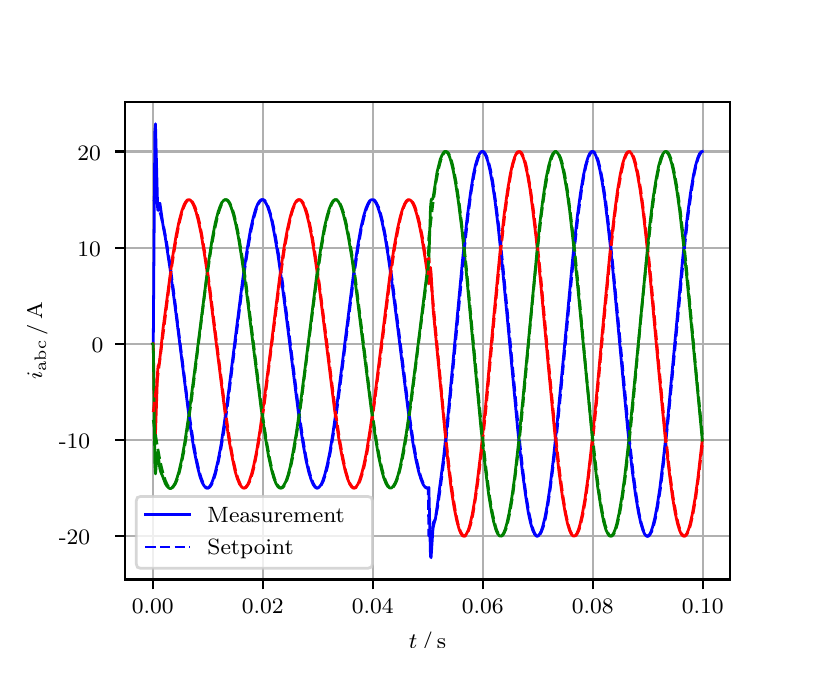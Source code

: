 \begingroup%
\makeatletter%
\begin{pgfpicture}%
\pgfpathrectangle{\pgfpointorigin}{\pgfqpoint{3.9in}{3.1in}}%
\pgfusepath{use as bounding box, clip}%
\begin{pgfscope}%
\pgfsetbuttcap%
\pgfsetmiterjoin%
\definecolor{currentfill}{rgb}{1.0,1.0,1.0}%
\pgfsetfillcolor{currentfill}%
\pgfsetlinewidth{0.0pt}%
\definecolor{currentstroke}{rgb}{1.0,1.0,1.0}%
\pgfsetstrokecolor{currentstroke}%
\pgfsetdash{}{0pt}%
\pgfpathmoveto{\pgfqpoint{0.0in}{0.0in}}%
\pgfpathlineto{\pgfqpoint{3.9in}{0.0in}}%
\pgfpathlineto{\pgfqpoint{3.9in}{3.1in}}%
\pgfpathlineto{\pgfqpoint{0.0in}{3.1in}}%
\pgfpathclose%
\pgfusepath{fill}%
\end{pgfscope}%
\begin{pgfscope}%
\pgfsetbuttcap%
\pgfsetmiterjoin%
\definecolor{currentfill}{rgb}{1.0,1.0,1.0}%
\pgfsetfillcolor{currentfill}%
\pgfsetlinewidth{0.0pt}%
\definecolor{currentstroke}{rgb}{0.0,0.0,0.0}%
\pgfsetstrokecolor{currentstroke}%
\pgfsetstrokeopacity{0.0}%
\pgfsetdash{}{0pt}%
\pgfpathmoveto{\pgfqpoint{0.487in}{0.341in}}%
\pgfpathlineto{\pgfqpoint{3.51in}{0.341in}}%
\pgfpathlineto{\pgfqpoint{3.51in}{2.728in}}%
\pgfpathlineto{\pgfqpoint{0.487in}{2.728in}}%
\pgfpathclose%
\pgfusepath{fill}%
\end{pgfscope}%
\begin{pgfscope}%
\pgfpathrectangle{\pgfqpoint{0.487in}{0.341in}}{\pgfqpoint{3.022in}{2.387in}}%
\pgfusepath{clip}%
\pgfsetrectcap%
\pgfsetroundjoin%
\pgfsetlinewidth{0.803pt}%
\definecolor{currentstroke}{rgb}{0.69,0.69,0.69}%
\pgfsetstrokecolor{currentstroke}%
\pgfsetdash{}{0pt}%
\pgfpathmoveto{\pgfqpoint{0.625in}{0.341in}}%
\pgfpathlineto{\pgfqpoint{0.625in}{2.728in}}%
\pgfusepath{stroke}%
\end{pgfscope}%
\begin{pgfscope}%
\pgfsetbuttcap%
\pgfsetroundjoin%
\definecolor{currentfill}{rgb}{0.0,0.0,0.0}%
\pgfsetfillcolor{currentfill}%
\pgfsetlinewidth{0.803pt}%
\definecolor{currentstroke}{rgb}{0.0,0.0,0.0}%
\pgfsetstrokecolor{currentstroke}%
\pgfsetdash{}{0pt}%
\pgfsys@defobject{currentmarker}{\pgfqpoint{0.0in}{-0.049in}}{\pgfqpoint{0.0in}{0.0in}}{%
\pgfpathmoveto{\pgfqpoint{0.0in}{0.0in}}%
\pgfpathlineto{\pgfqpoint{0.0in}{-0.049in}}%
\pgfusepath{stroke,fill}%
}%
\begin{pgfscope}%
\pgfsys@transformshift{0.625in}{0.341in}%
\pgfsys@useobject{currentmarker}{}%
\end{pgfscope}%
\end{pgfscope}%
\begin{pgfscope}%
\definecolor{textcolor}{rgb}{0.0,0.0,0.0}%
\pgfsetstrokecolor{textcolor}%
\pgfsetfillcolor{textcolor}%
\pgftext[x=0.625in,y=0.244in,,top]{\color{textcolor}\rmfamily\fontsize{8.0}{9.6}\selectfont 0.00}%
\end{pgfscope}%
\begin{pgfscope}%
\pgfpathrectangle{\pgfqpoint{0.487in}{0.341in}}{\pgfqpoint{3.022in}{2.387in}}%
\pgfusepath{clip}%
\pgfsetrectcap%
\pgfsetroundjoin%
\pgfsetlinewidth{0.803pt}%
\definecolor{currentstroke}{rgb}{0.69,0.69,0.69}%
\pgfsetstrokecolor{currentstroke}%
\pgfsetdash{}{0pt}%
\pgfpathmoveto{\pgfqpoint{1.175in}{0.341in}}%
\pgfpathlineto{\pgfqpoint{1.175in}{2.728in}}%
\pgfusepath{stroke}%
\end{pgfscope}%
\begin{pgfscope}%
\pgfsetbuttcap%
\pgfsetroundjoin%
\definecolor{currentfill}{rgb}{0.0,0.0,0.0}%
\pgfsetfillcolor{currentfill}%
\pgfsetlinewidth{0.803pt}%
\definecolor{currentstroke}{rgb}{0.0,0.0,0.0}%
\pgfsetstrokecolor{currentstroke}%
\pgfsetdash{}{0pt}%
\pgfsys@defobject{currentmarker}{\pgfqpoint{0.0in}{-0.049in}}{\pgfqpoint{0.0in}{0.0in}}{%
\pgfpathmoveto{\pgfqpoint{0.0in}{0.0in}}%
\pgfpathlineto{\pgfqpoint{0.0in}{-0.049in}}%
\pgfusepath{stroke,fill}%
}%
\begin{pgfscope}%
\pgfsys@transformshift{1.175in}{0.341in}%
\pgfsys@useobject{currentmarker}{}%
\end{pgfscope}%
\end{pgfscope}%
\begin{pgfscope}%
\definecolor{textcolor}{rgb}{0.0,0.0,0.0}%
\pgfsetstrokecolor{textcolor}%
\pgfsetfillcolor{textcolor}%
\pgftext[x=1.175in,y=0.244in,,top]{\color{textcolor}\rmfamily\fontsize{8.0}{9.6}\selectfont 0.02}%
\end{pgfscope}%
\begin{pgfscope}%
\pgfpathrectangle{\pgfqpoint{0.487in}{0.341in}}{\pgfqpoint{3.022in}{2.387in}}%
\pgfusepath{clip}%
\pgfsetrectcap%
\pgfsetroundjoin%
\pgfsetlinewidth{0.803pt}%
\definecolor{currentstroke}{rgb}{0.69,0.69,0.69}%
\pgfsetstrokecolor{currentstroke}%
\pgfsetdash{}{0pt}%
\pgfpathmoveto{\pgfqpoint{1.725in}{0.341in}}%
\pgfpathlineto{\pgfqpoint{1.725in}{2.728in}}%
\pgfusepath{stroke}%
\end{pgfscope}%
\begin{pgfscope}%
\pgfsetbuttcap%
\pgfsetroundjoin%
\definecolor{currentfill}{rgb}{0.0,0.0,0.0}%
\pgfsetfillcolor{currentfill}%
\pgfsetlinewidth{0.803pt}%
\definecolor{currentstroke}{rgb}{0.0,0.0,0.0}%
\pgfsetstrokecolor{currentstroke}%
\pgfsetdash{}{0pt}%
\pgfsys@defobject{currentmarker}{\pgfqpoint{0.0in}{-0.049in}}{\pgfqpoint{0.0in}{0.0in}}{%
\pgfpathmoveto{\pgfqpoint{0.0in}{0.0in}}%
\pgfpathlineto{\pgfqpoint{0.0in}{-0.049in}}%
\pgfusepath{stroke,fill}%
}%
\begin{pgfscope}%
\pgfsys@transformshift{1.725in}{0.341in}%
\pgfsys@useobject{currentmarker}{}%
\end{pgfscope}%
\end{pgfscope}%
\begin{pgfscope}%
\definecolor{textcolor}{rgb}{0.0,0.0,0.0}%
\pgfsetstrokecolor{textcolor}%
\pgfsetfillcolor{textcolor}%
\pgftext[x=1.725in,y=0.244in,,top]{\color{textcolor}\rmfamily\fontsize{8.0}{9.6}\selectfont 0.04}%
\end{pgfscope}%
\begin{pgfscope}%
\pgfpathrectangle{\pgfqpoint{0.487in}{0.341in}}{\pgfqpoint{3.022in}{2.387in}}%
\pgfusepath{clip}%
\pgfsetrectcap%
\pgfsetroundjoin%
\pgfsetlinewidth{0.803pt}%
\definecolor{currentstroke}{rgb}{0.69,0.69,0.69}%
\pgfsetstrokecolor{currentstroke}%
\pgfsetdash{}{0pt}%
\pgfpathmoveto{\pgfqpoint{2.275in}{0.341in}}%
\pgfpathlineto{\pgfqpoint{2.275in}{2.728in}}%
\pgfusepath{stroke}%
\end{pgfscope}%
\begin{pgfscope}%
\pgfsetbuttcap%
\pgfsetroundjoin%
\definecolor{currentfill}{rgb}{0.0,0.0,0.0}%
\pgfsetfillcolor{currentfill}%
\pgfsetlinewidth{0.803pt}%
\definecolor{currentstroke}{rgb}{0.0,0.0,0.0}%
\pgfsetstrokecolor{currentstroke}%
\pgfsetdash{}{0pt}%
\pgfsys@defobject{currentmarker}{\pgfqpoint{0.0in}{-0.049in}}{\pgfqpoint{0.0in}{0.0in}}{%
\pgfpathmoveto{\pgfqpoint{0.0in}{0.0in}}%
\pgfpathlineto{\pgfqpoint{0.0in}{-0.049in}}%
\pgfusepath{stroke,fill}%
}%
\begin{pgfscope}%
\pgfsys@transformshift{2.275in}{0.341in}%
\pgfsys@useobject{currentmarker}{}%
\end{pgfscope}%
\end{pgfscope}%
\begin{pgfscope}%
\definecolor{textcolor}{rgb}{0.0,0.0,0.0}%
\pgfsetstrokecolor{textcolor}%
\pgfsetfillcolor{textcolor}%
\pgftext[x=2.275in,y=0.244in,,top]{\color{textcolor}\rmfamily\fontsize{8.0}{9.6}\selectfont 0.06}%
\end{pgfscope}%
\begin{pgfscope}%
\pgfpathrectangle{\pgfqpoint{0.487in}{0.341in}}{\pgfqpoint{3.022in}{2.387in}}%
\pgfusepath{clip}%
\pgfsetrectcap%
\pgfsetroundjoin%
\pgfsetlinewidth{0.803pt}%
\definecolor{currentstroke}{rgb}{0.69,0.69,0.69}%
\pgfsetstrokecolor{currentstroke}%
\pgfsetdash{}{0pt}%
\pgfpathmoveto{\pgfqpoint{2.825in}{0.341in}}%
\pgfpathlineto{\pgfqpoint{2.825in}{2.728in}}%
\pgfusepath{stroke}%
\end{pgfscope}%
\begin{pgfscope}%
\pgfsetbuttcap%
\pgfsetroundjoin%
\definecolor{currentfill}{rgb}{0.0,0.0,0.0}%
\pgfsetfillcolor{currentfill}%
\pgfsetlinewidth{0.803pt}%
\definecolor{currentstroke}{rgb}{0.0,0.0,0.0}%
\pgfsetstrokecolor{currentstroke}%
\pgfsetdash{}{0pt}%
\pgfsys@defobject{currentmarker}{\pgfqpoint{0.0in}{-0.049in}}{\pgfqpoint{0.0in}{0.0in}}{%
\pgfpathmoveto{\pgfqpoint{0.0in}{0.0in}}%
\pgfpathlineto{\pgfqpoint{0.0in}{-0.049in}}%
\pgfusepath{stroke,fill}%
}%
\begin{pgfscope}%
\pgfsys@transformshift{2.825in}{0.341in}%
\pgfsys@useobject{currentmarker}{}%
\end{pgfscope}%
\end{pgfscope}%
\begin{pgfscope}%
\definecolor{textcolor}{rgb}{0.0,0.0,0.0}%
\pgfsetstrokecolor{textcolor}%
\pgfsetfillcolor{textcolor}%
\pgftext[x=2.825in,y=0.244in,,top]{\color{textcolor}\rmfamily\fontsize{8.0}{9.6}\selectfont 0.08}%
\end{pgfscope}%
\begin{pgfscope}%
\pgfpathrectangle{\pgfqpoint{0.487in}{0.341in}}{\pgfqpoint{3.022in}{2.387in}}%
\pgfusepath{clip}%
\pgfsetrectcap%
\pgfsetroundjoin%
\pgfsetlinewidth{0.803pt}%
\definecolor{currentstroke}{rgb}{0.69,0.69,0.69}%
\pgfsetstrokecolor{currentstroke}%
\pgfsetdash{}{0pt}%
\pgfpathmoveto{\pgfqpoint{3.375in}{0.341in}}%
\pgfpathlineto{\pgfqpoint{3.375in}{2.728in}}%
\pgfusepath{stroke}%
\end{pgfscope}%
\begin{pgfscope}%
\pgfsetbuttcap%
\pgfsetroundjoin%
\definecolor{currentfill}{rgb}{0.0,0.0,0.0}%
\pgfsetfillcolor{currentfill}%
\pgfsetlinewidth{0.803pt}%
\definecolor{currentstroke}{rgb}{0.0,0.0,0.0}%
\pgfsetstrokecolor{currentstroke}%
\pgfsetdash{}{0pt}%
\pgfsys@defobject{currentmarker}{\pgfqpoint{0.0in}{-0.049in}}{\pgfqpoint{0.0in}{0.0in}}{%
\pgfpathmoveto{\pgfqpoint{0.0in}{0.0in}}%
\pgfpathlineto{\pgfqpoint{0.0in}{-0.049in}}%
\pgfusepath{stroke,fill}%
}%
\begin{pgfscope}%
\pgfsys@transformshift{3.375in}{0.341in}%
\pgfsys@useobject{currentmarker}{}%
\end{pgfscope}%
\end{pgfscope}%
\begin{pgfscope}%
\definecolor{textcolor}{rgb}{0.0,0.0,0.0}%
\pgfsetstrokecolor{textcolor}%
\pgfsetfillcolor{textcolor}%
\pgftext[x=3.375in,y=0.244in,,top]{\color{textcolor}\rmfamily\fontsize{8.0}{9.6}\selectfont 0.10}%
\end{pgfscope}%
\begin{pgfscope}%
\definecolor{textcolor}{rgb}{0.0,0.0,0.0}%
\pgfsetstrokecolor{textcolor}%
\pgfsetfillcolor{textcolor}%
\pgftext[x=1.999in,y=0.081in,,top]{\color{textcolor}\rmfamily\fontsize{8.0}{9.6}\selectfont \(\displaystyle t\,/\,\mathrm{s}\)}%
\end{pgfscope}%
\begin{pgfscope}%
\pgfpathrectangle{\pgfqpoint{0.487in}{0.341in}}{\pgfqpoint{3.022in}{2.387in}}%
\pgfusepath{clip}%
\pgfsetrectcap%
\pgfsetroundjoin%
\pgfsetlinewidth{0.803pt}%
\definecolor{currentstroke}{rgb}{0.69,0.69,0.69}%
\pgfsetstrokecolor{currentstroke}%
\pgfsetdash{}{0pt}%
\pgfpathmoveto{\pgfqpoint{0.487in}{0.557in}}%
\pgfpathlineto{\pgfqpoint{3.51in}{0.557in}}%
\pgfusepath{stroke}%
\end{pgfscope}%
\begin{pgfscope}%
\pgfsetbuttcap%
\pgfsetroundjoin%
\definecolor{currentfill}{rgb}{0.0,0.0,0.0}%
\pgfsetfillcolor{currentfill}%
\pgfsetlinewidth{0.803pt}%
\definecolor{currentstroke}{rgb}{0.0,0.0,0.0}%
\pgfsetstrokecolor{currentstroke}%
\pgfsetdash{}{0pt}%
\pgfsys@defobject{currentmarker}{\pgfqpoint{-0.049in}{0.0in}}{\pgfqpoint{-0.0in}{0.0in}}{%
\pgfpathmoveto{\pgfqpoint{-0.0in}{0.0in}}%
\pgfpathlineto{\pgfqpoint{-0.049in}{0.0in}}%
\pgfusepath{stroke,fill}%
}%
\begin{pgfscope}%
\pgfsys@transformshift{0.487in}{0.557in}%
\pgfsys@useobject{currentmarker}{}%
\end{pgfscope}%
\end{pgfscope}%
\begin{pgfscope}%
\definecolor{textcolor}{rgb}{0.0,0.0,0.0}%
\pgfsetstrokecolor{textcolor}%
\pgfsetfillcolor{textcolor}%
\pgftext[x=0.156in, y=0.515in, left, base]{\color{textcolor}\rmfamily\fontsize{8.0}{9.6}\selectfont −20}%
\end{pgfscope}%
\begin{pgfscope}%
\pgfpathrectangle{\pgfqpoint{0.487in}{0.341in}}{\pgfqpoint{3.022in}{2.387in}}%
\pgfusepath{clip}%
\pgfsetrectcap%
\pgfsetroundjoin%
\pgfsetlinewidth{0.803pt}%
\definecolor{currentstroke}{rgb}{0.69,0.69,0.69}%
\pgfsetstrokecolor{currentstroke}%
\pgfsetdash{}{0pt}%
\pgfpathmoveto{\pgfqpoint{0.487in}{1.038in}}%
\pgfpathlineto{\pgfqpoint{3.51in}{1.038in}}%
\pgfusepath{stroke}%
\end{pgfscope}%
\begin{pgfscope}%
\pgfsetbuttcap%
\pgfsetroundjoin%
\definecolor{currentfill}{rgb}{0.0,0.0,0.0}%
\pgfsetfillcolor{currentfill}%
\pgfsetlinewidth{0.803pt}%
\definecolor{currentstroke}{rgb}{0.0,0.0,0.0}%
\pgfsetstrokecolor{currentstroke}%
\pgfsetdash{}{0pt}%
\pgfsys@defobject{currentmarker}{\pgfqpoint{-0.049in}{0.0in}}{\pgfqpoint{-0.0in}{0.0in}}{%
\pgfpathmoveto{\pgfqpoint{-0.0in}{0.0in}}%
\pgfpathlineto{\pgfqpoint{-0.049in}{0.0in}}%
\pgfusepath{stroke,fill}%
}%
\begin{pgfscope}%
\pgfsys@transformshift{0.487in}{1.038in}%
\pgfsys@useobject{currentmarker}{}%
\end{pgfscope}%
\end{pgfscope}%
\begin{pgfscope}%
\definecolor{textcolor}{rgb}{0.0,0.0,0.0}%
\pgfsetstrokecolor{textcolor}%
\pgfsetfillcolor{textcolor}%
\pgftext[x=0.156in, y=0.996in, left, base]{\color{textcolor}\rmfamily\fontsize{8.0}{9.6}\selectfont −10}%
\end{pgfscope}%
\begin{pgfscope}%
\pgfpathrectangle{\pgfqpoint{0.487in}{0.341in}}{\pgfqpoint{3.022in}{2.387in}}%
\pgfusepath{clip}%
\pgfsetrectcap%
\pgfsetroundjoin%
\pgfsetlinewidth{0.803pt}%
\definecolor{currentstroke}{rgb}{0.69,0.69,0.69}%
\pgfsetstrokecolor{currentstroke}%
\pgfsetdash{}{0pt}%
\pgfpathmoveto{\pgfqpoint{0.487in}{1.519in}}%
\pgfpathlineto{\pgfqpoint{3.51in}{1.519in}}%
\pgfusepath{stroke}%
\end{pgfscope}%
\begin{pgfscope}%
\pgfsetbuttcap%
\pgfsetroundjoin%
\definecolor{currentfill}{rgb}{0.0,0.0,0.0}%
\pgfsetfillcolor{currentfill}%
\pgfsetlinewidth{0.803pt}%
\definecolor{currentstroke}{rgb}{0.0,0.0,0.0}%
\pgfsetstrokecolor{currentstroke}%
\pgfsetdash{}{0pt}%
\pgfsys@defobject{currentmarker}{\pgfqpoint{-0.049in}{0.0in}}{\pgfqpoint{-0.0in}{0.0in}}{%
\pgfpathmoveto{\pgfqpoint{-0.0in}{0.0in}}%
\pgfpathlineto{\pgfqpoint{-0.049in}{0.0in}}%
\pgfusepath{stroke,fill}%
}%
\begin{pgfscope}%
\pgfsys@transformshift{0.487in}{1.519in}%
\pgfsys@useobject{currentmarker}{}%
\end{pgfscope}%
\end{pgfscope}%
\begin{pgfscope}%
\definecolor{textcolor}{rgb}{0.0,0.0,0.0}%
\pgfsetstrokecolor{textcolor}%
\pgfsetfillcolor{textcolor}%
\pgftext[x=0.32in, y=1.477in, left, base]{\color{textcolor}\rmfamily\fontsize{8.0}{9.6}\selectfont 0}%
\end{pgfscope}%
\begin{pgfscope}%
\pgfpathrectangle{\pgfqpoint{0.487in}{0.341in}}{\pgfqpoint{3.022in}{2.387in}}%
\pgfusepath{clip}%
\pgfsetrectcap%
\pgfsetroundjoin%
\pgfsetlinewidth{0.803pt}%
\definecolor{currentstroke}{rgb}{0.69,0.69,0.69}%
\pgfsetstrokecolor{currentstroke}%
\pgfsetdash{}{0pt}%
\pgfpathmoveto{\pgfqpoint{0.487in}{2.0in}}%
\pgfpathlineto{\pgfqpoint{3.51in}{2.0in}}%
\pgfusepath{stroke}%
\end{pgfscope}%
\begin{pgfscope}%
\pgfsetbuttcap%
\pgfsetroundjoin%
\definecolor{currentfill}{rgb}{0.0,0.0,0.0}%
\pgfsetfillcolor{currentfill}%
\pgfsetlinewidth{0.803pt}%
\definecolor{currentstroke}{rgb}{0.0,0.0,0.0}%
\pgfsetstrokecolor{currentstroke}%
\pgfsetdash{}{0pt}%
\pgfsys@defobject{currentmarker}{\pgfqpoint{-0.049in}{0.0in}}{\pgfqpoint{-0.0in}{0.0in}}{%
\pgfpathmoveto{\pgfqpoint{-0.0in}{0.0in}}%
\pgfpathlineto{\pgfqpoint{-0.049in}{0.0in}}%
\pgfusepath{stroke,fill}%
}%
\begin{pgfscope}%
\pgfsys@transformshift{0.487in}{2.0in}%
\pgfsys@useobject{currentmarker}{}%
\end{pgfscope}%
\end{pgfscope}%
\begin{pgfscope}%
\definecolor{textcolor}{rgb}{0.0,0.0,0.0}%
\pgfsetstrokecolor{textcolor}%
\pgfsetfillcolor{textcolor}%
\pgftext[x=0.249in, y=1.958in, left, base]{\color{textcolor}\rmfamily\fontsize{8.0}{9.6}\selectfont 10}%
\end{pgfscope}%
\begin{pgfscope}%
\pgfpathrectangle{\pgfqpoint{0.487in}{0.341in}}{\pgfqpoint{3.022in}{2.387in}}%
\pgfusepath{clip}%
\pgfsetrectcap%
\pgfsetroundjoin%
\pgfsetlinewidth{0.803pt}%
\definecolor{currentstroke}{rgb}{0.69,0.69,0.69}%
\pgfsetstrokecolor{currentstroke}%
\pgfsetdash{}{0pt}%
\pgfpathmoveto{\pgfqpoint{0.487in}{2.481in}}%
\pgfpathlineto{\pgfqpoint{3.51in}{2.481in}}%
\pgfusepath{stroke}%
\end{pgfscope}%
\begin{pgfscope}%
\pgfsetbuttcap%
\pgfsetroundjoin%
\definecolor{currentfill}{rgb}{0.0,0.0,0.0}%
\pgfsetfillcolor{currentfill}%
\pgfsetlinewidth{0.803pt}%
\definecolor{currentstroke}{rgb}{0.0,0.0,0.0}%
\pgfsetstrokecolor{currentstroke}%
\pgfsetdash{}{0pt}%
\pgfsys@defobject{currentmarker}{\pgfqpoint{-0.049in}{0.0in}}{\pgfqpoint{-0.0in}{0.0in}}{%
\pgfpathmoveto{\pgfqpoint{-0.0in}{0.0in}}%
\pgfpathlineto{\pgfqpoint{-0.049in}{0.0in}}%
\pgfusepath{stroke,fill}%
}%
\begin{pgfscope}%
\pgfsys@transformshift{0.487in}{2.481in}%
\pgfsys@useobject{currentmarker}{}%
\end{pgfscope}%
\end{pgfscope}%
\begin{pgfscope}%
\definecolor{textcolor}{rgb}{0.0,0.0,0.0}%
\pgfsetstrokecolor{textcolor}%
\pgfsetfillcolor{textcolor}%
\pgftext[x=0.249in, y=2.438in, left, base]{\color{textcolor}\rmfamily\fontsize{8.0}{9.6}\selectfont 20}%
\end{pgfscope}%
\begin{pgfscope}%
\definecolor{textcolor}{rgb}{0.0,0.0,0.0}%
\pgfsetstrokecolor{textcolor}%
\pgfsetfillcolor{textcolor}%
\pgftext[x=0.1in,y=1.534in,,bottom,rotate=90.0]{\color{textcolor}\rmfamily\fontsize{8.0}{9.6}\selectfont \(\displaystyle i_{\mathrm{abc}}\,/\,\mathrm{A}\)}%
\end{pgfscope}%
\begin{pgfscope}%
\pgfpathrectangle{\pgfqpoint{0.487in}{0.341in}}{\pgfqpoint{3.022in}{2.387in}}%
\pgfusepath{clip}%
\pgfsetrectcap%
\pgfsetroundjoin%
\pgfsetlinewidth{1.004pt}%
\definecolor{currentstroke}{rgb}{0.0,0.0,1.0}%
\pgfsetstrokecolor{currentstroke}%
\pgfsetdash{}{0pt}%
\pgfpathmoveto{\pgfqpoint{0.625in}{1.519in}}%
\pgfpathlineto{\pgfqpoint{0.628in}{1.522in}}%
\pgfpathlineto{\pgfqpoint{0.636in}{2.582in}}%
\pgfpathlineto{\pgfqpoint{0.639in}{2.619in}}%
\pgfpathlineto{\pgfqpoint{0.65in}{2.192in}}%
\pgfpathlineto{\pgfqpoint{0.652in}{2.186in}}%
\pgfpathlineto{\pgfqpoint{0.658in}{2.22in}}%
\pgfpathlineto{\pgfqpoint{0.661in}{2.222in}}%
\pgfpathlineto{\pgfqpoint{0.663in}{2.209in}}%
\pgfpathlineto{\pgfqpoint{0.677in}{2.11in}}%
\pgfpathlineto{\pgfqpoint{0.688in}{2.052in}}%
\pgfpathlineto{\pgfqpoint{0.713in}{1.887in}}%
\pgfpathlineto{\pgfqpoint{0.738in}{1.698in}}%
\pgfpathlineto{\pgfqpoint{0.812in}{1.114in}}%
\pgfpathlineto{\pgfqpoint{0.831in}{0.993in}}%
\pgfpathlineto{\pgfqpoint{0.848in}{0.91in}}%
\pgfpathlineto{\pgfqpoint{0.861in}{0.857in}}%
\pgfpathlineto{\pgfqpoint{0.872in}{0.827in}}%
\pgfpathlineto{\pgfqpoint{0.881in}{0.811in}}%
\pgfpathlineto{\pgfqpoint{0.889in}{0.801in}}%
\pgfpathlineto{\pgfqpoint{0.894in}{0.798in}}%
\pgfpathlineto{\pgfqpoint{0.9in}{0.798in}}%
\pgfpathlineto{\pgfqpoint{0.905in}{0.801in}}%
\pgfpathlineto{\pgfqpoint{0.911in}{0.807in}}%
\pgfpathlineto{\pgfqpoint{0.919in}{0.821in}}%
\pgfpathlineto{\pgfqpoint{0.927in}{0.841in}}%
\pgfpathlineto{\pgfqpoint{0.938in}{0.877in}}%
\pgfpathlineto{\pgfqpoint{0.952in}{0.936in}}%
\pgfpathlineto{\pgfqpoint{0.966in}{1.009in}}%
\pgfpathlineto{\pgfqpoint{0.982in}{1.114in}}%
\pgfpathlineto{\pgfqpoint{1.004in}{1.275in}}%
\pgfpathlineto{\pgfqpoint{1.043in}{1.587in}}%
\pgfpathlineto{\pgfqpoint{1.076in}{1.846in}}%
\pgfpathlineto{\pgfqpoint{1.098in}{1.996in}}%
\pgfpathlineto{\pgfqpoint{1.114in}{2.089in}}%
\pgfpathlineto{\pgfqpoint{1.128in}{2.151in}}%
\pgfpathlineto{\pgfqpoint{1.139in}{2.19in}}%
\pgfpathlineto{\pgfqpoint{1.15in}{2.218in}}%
\pgfpathlineto{\pgfqpoint{1.158in}{2.231in}}%
\pgfpathlineto{\pgfqpoint{1.167in}{2.239in}}%
\pgfpathlineto{\pgfqpoint{1.172in}{2.24in}}%
\pgfpathlineto{\pgfqpoint{1.178in}{2.239in}}%
\pgfpathlineto{\pgfqpoint{1.183in}{2.235in}}%
\pgfpathlineto{\pgfqpoint{1.191in}{2.223in}}%
\pgfpathlineto{\pgfqpoint{1.2in}{2.205in}}%
\pgfpathlineto{\pgfqpoint{1.211in}{2.172in}}%
\pgfpathlineto{\pgfqpoint{1.222in}{2.128in}}%
\pgfpathlineto{\pgfqpoint{1.235in}{2.06in}}%
\pgfpathlineto{\pgfqpoint{1.252in}{1.961in}}%
\pgfpathlineto{\pgfqpoint{1.271in}{1.826in}}%
\pgfpathlineto{\pgfqpoint{1.299in}{1.609in}}%
\pgfpathlineto{\pgfqpoint{1.354in}{1.172in}}%
\pgfpathlineto{\pgfqpoint{1.376in}{1.025in}}%
\pgfpathlineto{\pgfqpoint{1.392in}{0.936in}}%
\pgfpathlineto{\pgfqpoint{1.406in}{0.876in}}%
\pgfpathlineto{\pgfqpoint{1.417in}{0.841in}}%
\pgfpathlineto{\pgfqpoint{1.428in}{0.815in}}%
\pgfpathlineto{\pgfqpoint{1.436in}{0.804in}}%
\pgfpathlineto{\pgfqpoint{1.442in}{0.799in}}%
\pgfpathlineto{\pgfqpoint{1.447in}{0.798in}}%
\pgfpathlineto{\pgfqpoint{1.453in}{0.799in}}%
\pgfpathlineto{\pgfqpoint{1.458in}{0.804in}}%
\pgfpathlineto{\pgfqpoint{1.467in}{0.815in}}%
\pgfpathlineto{\pgfqpoint{1.475in}{0.833in}}%
\pgfpathlineto{\pgfqpoint{1.486in}{0.867in}}%
\pgfpathlineto{\pgfqpoint{1.497in}{0.91in}}%
\pgfpathlineto{\pgfqpoint{1.511in}{0.978in}}%
\pgfpathlineto{\pgfqpoint{1.527in}{1.077in}}%
\pgfpathlineto{\pgfqpoint{1.546in}{1.212in}}%
\pgfpathlineto{\pgfqpoint{1.574in}{1.429in}}%
\pgfpathlineto{\pgfqpoint{1.629in}{1.866in}}%
\pgfpathlineto{\pgfqpoint{1.651in}{2.013in}}%
\pgfpathlineto{\pgfqpoint{1.667in}{2.103in}}%
\pgfpathlineto{\pgfqpoint{1.681in}{2.162in}}%
\pgfpathlineto{\pgfqpoint{1.692in}{2.198in}}%
\pgfpathlineto{\pgfqpoint{1.703in}{2.223in}}%
\pgfpathlineto{\pgfqpoint{1.711in}{2.235in}}%
\pgfpathlineto{\pgfqpoint{1.717in}{2.239in}}%
\pgfpathlineto{\pgfqpoint{1.722in}{2.24in}}%
\pgfpathlineto{\pgfqpoint{1.728in}{2.239in}}%
\pgfpathlineto{\pgfqpoint{1.733in}{2.235in}}%
\pgfpathlineto{\pgfqpoint{1.742in}{2.223in}}%
\pgfpathlineto{\pgfqpoint{1.75in}{2.205in}}%
\pgfpathlineto{\pgfqpoint{1.761in}{2.172in}}%
\pgfpathlineto{\pgfqpoint{1.772in}{2.128in}}%
\pgfpathlineto{\pgfqpoint{1.786in}{2.06in}}%
\pgfpathlineto{\pgfqpoint{1.802in}{1.961in}}%
\pgfpathlineto{\pgfqpoint{1.821in}{1.826in}}%
\pgfpathlineto{\pgfqpoint{1.849in}{1.609in}}%
\pgfpathlineto{\pgfqpoint{1.904in}{1.172in}}%
\pgfpathlineto{\pgfqpoint{1.926in}{1.025in}}%
\pgfpathlineto{\pgfqpoint{1.942in}{0.936in}}%
\pgfpathlineto{\pgfqpoint{1.956in}{0.876in}}%
\pgfpathlineto{\pgfqpoint{1.967in}{0.841in}}%
\pgfpathlineto{\pgfqpoint{1.978in}{0.815in}}%
\pgfpathlineto{\pgfqpoint{1.986in}{0.804in}}%
\pgfpathlineto{\pgfqpoint{1.992in}{0.799in}}%
\pgfpathlineto{\pgfqpoint{1.997in}{0.798in}}%
\pgfpathlineto{\pgfqpoint{2.003in}{0.799in}}%
\pgfpathlineto{\pgfqpoint{2.006in}{0.801in}}%
\pgfpathlineto{\pgfqpoint{2.014in}{0.457in}}%
\pgfpathlineto{\pgfqpoint{2.017in}{0.45in}}%
\pgfpathlineto{\pgfqpoint{2.028in}{0.619in}}%
\pgfpathlineto{\pgfqpoint{2.03in}{0.629in}}%
\pgfpathlineto{\pgfqpoint{2.036in}{0.636in}}%
\pgfpathlineto{\pgfqpoint{2.039in}{0.646in}}%
\pgfpathlineto{\pgfqpoint{2.044in}{0.68in}}%
\pgfpathlineto{\pgfqpoint{2.08in}{0.953in}}%
\pgfpathlineto{\pgfqpoint{2.102in}{1.165in}}%
\pgfpathlineto{\pgfqpoint{2.135in}{1.519in}}%
\pgfpathlineto{\pgfqpoint{2.176in}{1.955in}}%
\pgfpathlineto{\pgfqpoint{2.198in}{2.155in}}%
\pgfpathlineto{\pgfqpoint{2.215in}{2.279in}}%
\pgfpathlineto{\pgfqpoint{2.228in}{2.362in}}%
\pgfpathlineto{\pgfqpoint{2.239in}{2.413in}}%
\pgfpathlineto{\pgfqpoint{2.25in}{2.45in}}%
\pgfpathlineto{\pgfqpoint{2.259in}{2.469in}}%
\pgfpathlineto{\pgfqpoint{2.267in}{2.479in}}%
\pgfpathlineto{\pgfqpoint{2.272in}{2.481in}}%
\pgfpathlineto{\pgfqpoint{2.278in}{2.479in}}%
\pgfpathlineto{\pgfqpoint{2.283in}{2.473in}}%
\pgfpathlineto{\pgfqpoint{2.292in}{2.457in}}%
\pgfpathlineto{\pgfqpoint{2.3in}{2.434in}}%
\pgfpathlineto{\pgfqpoint{2.311in}{2.389in}}%
\pgfpathlineto{\pgfqpoint{2.322in}{2.331in}}%
\pgfpathlineto{\pgfqpoint{2.336in}{2.24in}}%
\pgfpathlineto{\pgfqpoint{2.352in}{2.109in}}%
\pgfpathlineto{\pgfqpoint{2.371in}{1.929in}}%
\pgfpathlineto{\pgfqpoint{2.399in}{1.639in}}%
\pgfpathlineto{\pgfqpoint{2.451in}{1.083in}}%
\pgfpathlineto{\pgfqpoint{2.473in}{0.883in}}%
\pgfpathlineto{\pgfqpoint{2.49in}{0.759in}}%
\pgfpathlineto{\pgfqpoint{2.503in}{0.676in}}%
\pgfpathlineto{\pgfqpoint{2.514in}{0.625in}}%
\pgfpathlineto{\pgfqpoint{2.525in}{0.588in}}%
\pgfpathlineto{\pgfqpoint{2.534in}{0.569in}}%
\pgfpathlineto{\pgfqpoint{2.542in}{0.559in}}%
\pgfpathlineto{\pgfqpoint{2.547in}{0.557in}}%
\pgfpathlineto{\pgfqpoint{2.553in}{0.559in}}%
\pgfpathlineto{\pgfqpoint{2.558in}{0.565in}}%
\pgfpathlineto{\pgfqpoint{2.567in}{0.581in}}%
\pgfpathlineto{\pgfqpoint{2.575in}{0.605in}}%
\pgfpathlineto{\pgfqpoint{2.586in}{0.649in}}%
\pgfpathlineto{\pgfqpoint{2.597in}{0.707in}}%
\pgfpathlineto{\pgfqpoint{2.611in}{0.798in}}%
\pgfpathlineto{\pgfqpoint{2.627in}{0.93in}}%
\pgfpathlineto{\pgfqpoint{2.646in}{1.11in}}%
\pgfpathlineto{\pgfqpoint{2.674in}{1.399in}}%
\pgfpathlineto{\pgfqpoint{2.726in}{1.955in}}%
\pgfpathlineto{\pgfqpoint{2.748in}{2.155in}}%
\pgfpathlineto{\pgfqpoint{2.765in}{2.279in}}%
\pgfpathlineto{\pgfqpoint{2.779in}{2.362in}}%
\pgfpathlineto{\pgfqpoint{2.79in}{2.413in}}%
\pgfpathlineto{\pgfqpoint{2.801in}{2.45in}}%
\pgfpathlineto{\pgfqpoint{2.809in}{2.469in}}%
\pgfpathlineto{\pgfqpoint{2.817in}{2.479in}}%
\pgfpathlineto{\pgfqpoint{2.823in}{2.481in}}%
\pgfpathlineto{\pgfqpoint{2.828in}{2.479in}}%
\pgfpathlineto{\pgfqpoint{2.834in}{2.473in}}%
\pgfpathlineto{\pgfqpoint{2.842in}{2.457in}}%
\pgfpathlineto{\pgfqpoint{2.85in}{2.434in}}%
\pgfpathlineto{\pgfqpoint{2.861in}{2.389in}}%
\pgfpathlineto{\pgfqpoint{2.872in}{2.331in}}%
\pgfpathlineto{\pgfqpoint{2.886in}{2.24in}}%
\pgfpathlineto{\pgfqpoint{2.902in}{2.109in}}%
\pgfpathlineto{\pgfqpoint{2.922in}{1.929in}}%
\pgfpathlineto{\pgfqpoint{2.949in}{1.639in}}%
\pgfpathlineto{\pgfqpoint{3.001in}{1.083in}}%
\pgfpathlineto{\pgfqpoint{3.023in}{0.883in}}%
\pgfpathlineto{\pgfqpoint{3.04in}{0.759in}}%
\pgfpathlineto{\pgfqpoint{3.054in}{0.676in}}%
\pgfpathlineto{\pgfqpoint{3.065in}{0.625in}}%
\pgfpathlineto{\pgfqpoint{3.076in}{0.588in}}%
\pgfpathlineto{\pgfqpoint{3.084in}{0.569in}}%
\pgfpathlineto{\pgfqpoint{3.092in}{0.559in}}%
\pgfpathlineto{\pgfqpoint{3.098in}{0.557in}}%
\pgfpathlineto{\pgfqpoint{3.103in}{0.559in}}%
\pgfpathlineto{\pgfqpoint{3.109in}{0.565in}}%
\pgfpathlineto{\pgfqpoint{3.117in}{0.581in}}%
\pgfpathlineto{\pgfqpoint{3.125in}{0.605in}}%
\pgfpathlineto{\pgfqpoint{3.136in}{0.649in}}%
\pgfpathlineto{\pgfqpoint{3.147in}{0.707in}}%
\pgfpathlineto{\pgfqpoint{3.161in}{0.798in}}%
\pgfpathlineto{\pgfqpoint{3.177in}{0.93in}}%
\pgfpathlineto{\pgfqpoint{3.197in}{1.11in}}%
\pgfpathlineto{\pgfqpoint{3.224in}{1.399in}}%
\pgfpathlineto{\pgfqpoint{3.276in}{1.955in}}%
\pgfpathlineto{\pgfqpoint{3.298in}{2.155in}}%
\pgfpathlineto{\pgfqpoint{3.315in}{2.279in}}%
\pgfpathlineto{\pgfqpoint{3.329in}{2.362in}}%
\pgfpathlineto{\pgfqpoint{3.34in}{2.413in}}%
\pgfpathlineto{\pgfqpoint{3.351in}{2.45in}}%
\pgfpathlineto{\pgfqpoint{3.359in}{2.469in}}%
\pgfpathlineto{\pgfqpoint{3.367in}{2.479in}}%
\pgfpathlineto{\pgfqpoint{3.373in}{2.481in}}%
\pgfpathlineto{\pgfqpoint{3.373in}{2.481in}}%
\pgfusepath{stroke}%
\end{pgfscope}%
\begin{pgfscope}%
\pgfpathrectangle{\pgfqpoint{0.487in}{0.341in}}{\pgfqpoint{3.022in}{2.387in}}%
\pgfusepath{clip}%
\pgfsetrectcap%
\pgfsetroundjoin%
\pgfsetlinewidth{1.004pt}%
\definecolor{currentstroke}{rgb}{1.0,0.0,0.0}%
\pgfsetstrokecolor{currentstroke}%
\pgfsetdash{}{0pt}%
\pgfpathmoveto{\pgfqpoint{0.625in}{1.519in}}%
\pgfpathlineto{\pgfqpoint{0.628in}{1.522in}}%
\pgfpathlineto{\pgfqpoint{0.636in}{1.053in}}%
\pgfpathlineto{\pgfqpoint{0.639in}{1.069in}}%
\pgfpathlineto{\pgfqpoint{0.65in}{1.387in}}%
\pgfpathlineto{\pgfqpoint{0.652in}{1.407in}}%
\pgfpathlineto{\pgfqpoint{0.658in}{1.422in}}%
\pgfpathlineto{\pgfqpoint{0.663in}{1.464in}}%
\pgfpathlineto{\pgfqpoint{0.677in}{1.597in}}%
\pgfpathlineto{\pgfqpoint{0.724in}{1.95in}}%
\pgfpathlineto{\pgfqpoint{0.743in}{2.065in}}%
\pgfpathlineto{\pgfqpoint{0.757in}{2.132in}}%
\pgfpathlineto{\pgfqpoint{0.771in}{2.184in}}%
\pgfpathlineto{\pgfqpoint{0.782in}{2.214in}}%
\pgfpathlineto{\pgfqpoint{0.79in}{2.229in}}%
\pgfpathlineto{\pgfqpoint{0.798in}{2.238in}}%
\pgfpathlineto{\pgfqpoint{0.804in}{2.24in}}%
\pgfpathlineto{\pgfqpoint{0.809in}{2.24in}}%
\pgfpathlineto{\pgfqpoint{0.815in}{2.236in}}%
\pgfpathlineto{\pgfqpoint{0.823in}{2.226in}}%
\pgfpathlineto{\pgfqpoint{0.831in}{2.209in}}%
\pgfpathlineto{\pgfqpoint{0.842in}{2.178in}}%
\pgfpathlineto{\pgfqpoint{0.853in}{2.136in}}%
\pgfpathlineto{\pgfqpoint{0.867in}{2.07in}}%
\pgfpathlineto{\pgfqpoint{0.883in}{1.973in}}%
\pgfpathlineto{\pgfqpoint{0.903in}{1.84in}}%
\pgfpathlineto{\pgfqpoint{0.93in}{1.624in}}%
\pgfpathlineto{\pgfqpoint{0.988in}{1.165in}}%
\pgfpathlineto{\pgfqpoint{1.007in}{1.036in}}%
\pgfpathlineto{\pgfqpoint{1.024in}{0.945in}}%
\pgfpathlineto{\pgfqpoint{1.037in}{0.883in}}%
\pgfpathlineto{\pgfqpoint{1.048in}{0.846in}}%
\pgfpathlineto{\pgfqpoint{1.059in}{0.819in}}%
\pgfpathlineto{\pgfqpoint{1.068in}{0.806in}}%
\pgfpathlineto{\pgfqpoint{1.076in}{0.799in}}%
\pgfpathlineto{\pgfqpoint{1.081in}{0.798in}}%
\pgfpathlineto{\pgfqpoint{1.087in}{0.8in}}%
\pgfpathlineto{\pgfqpoint{1.092in}{0.805in}}%
\pgfpathlineto{\pgfqpoint{1.101in}{0.817in}}%
\pgfpathlineto{\pgfqpoint{1.109in}{0.836in}}%
\pgfpathlineto{\pgfqpoint{1.12in}{0.87in}}%
\pgfpathlineto{\pgfqpoint{1.131in}{0.914in}}%
\pgfpathlineto{\pgfqpoint{1.145in}{0.983in}}%
\pgfpathlineto{\pgfqpoint{1.161in}{1.083in}}%
\pgfpathlineto{\pgfqpoint{1.18in}{1.219in}}%
\pgfpathlineto{\pgfqpoint{1.211in}{1.459in}}%
\pgfpathlineto{\pgfqpoint{1.26in}{1.853in}}%
\pgfpathlineto{\pgfqpoint{1.282in}{2.002in}}%
\pgfpathlineto{\pgfqpoint{1.299in}{2.094in}}%
\pgfpathlineto{\pgfqpoint{1.313in}{2.155in}}%
\pgfpathlineto{\pgfqpoint{1.324in}{2.192in}}%
\pgfpathlineto{\pgfqpoint{1.335in}{2.219in}}%
\pgfpathlineto{\pgfqpoint{1.343in}{2.233in}}%
\pgfpathlineto{\pgfqpoint{1.351in}{2.239in}}%
\pgfpathlineto{\pgfqpoint{1.357in}{2.24in}}%
\pgfpathlineto{\pgfqpoint{1.362in}{2.238in}}%
\pgfpathlineto{\pgfqpoint{1.368in}{2.234in}}%
\pgfpathlineto{\pgfqpoint{1.376in}{2.221in}}%
\pgfpathlineto{\pgfqpoint{1.384in}{2.203in}}%
\pgfpathlineto{\pgfqpoint{1.395in}{2.168in}}%
\pgfpathlineto{\pgfqpoint{1.406in}{2.124in}}%
\pgfpathlineto{\pgfqpoint{1.42in}{2.055in}}%
\pgfpathlineto{\pgfqpoint{1.436in}{1.955in}}%
\pgfpathlineto{\pgfqpoint{1.456in}{1.819in}}%
\pgfpathlineto{\pgfqpoint{1.486in}{1.579in}}%
\pgfpathlineto{\pgfqpoint{1.535in}{1.185in}}%
\pgfpathlineto{\pgfqpoint{1.557in}{1.036in}}%
\pgfpathlineto{\pgfqpoint{1.574in}{0.945in}}%
\pgfpathlineto{\pgfqpoint{1.588in}{0.883in}}%
\pgfpathlineto{\pgfqpoint{1.599in}{0.846in}}%
\pgfpathlineto{\pgfqpoint{1.61in}{0.819in}}%
\pgfpathlineto{\pgfqpoint{1.618in}{0.806in}}%
\pgfpathlineto{\pgfqpoint{1.626in}{0.799in}}%
\pgfpathlineto{\pgfqpoint{1.632in}{0.798in}}%
\pgfpathlineto{\pgfqpoint{1.637in}{0.8in}}%
\pgfpathlineto{\pgfqpoint{1.643in}{0.805in}}%
\pgfpathlineto{\pgfqpoint{1.651in}{0.817in}}%
\pgfpathlineto{\pgfqpoint{1.659in}{0.836in}}%
\pgfpathlineto{\pgfqpoint{1.67in}{0.87in}}%
\pgfpathlineto{\pgfqpoint{1.681in}{0.914in}}%
\pgfpathlineto{\pgfqpoint{1.695in}{0.983in}}%
\pgfpathlineto{\pgfqpoint{1.711in}{1.083in}}%
\pgfpathlineto{\pgfqpoint{1.731in}{1.219in}}%
\pgfpathlineto{\pgfqpoint{1.761in}{1.459in}}%
\pgfpathlineto{\pgfqpoint{1.81in}{1.853in}}%
\pgfpathlineto{\pgfqpoint{1.832in}{2.002in}}%
\pgfpathlineto{\pgfqpoint{1.849in}{2.094in}}%
\pgfpathlineto{\pgfqpoint{1.863in}{2.155in}}%
\pgfpathlineto{\pgfqpoint{1.874in}{2.192in}}%
\pgfpathlineto{\pgfqpoint{1.885in}{2.219in}}%
\pgfpathlineto{\pgfqpoint{1.893in}{2.233in}}%
\pgfpathlineto{\pgfqpoint{1.901in}{2.239in}}%
\pgfpathlineto{\pgfqpoint{1.907in}{2.24in}}%
\pgfpathlineto{\pgfqpoint{1.912in}{2.238in}}%
\pgfpathlineto{\pgfqpoint{1.918in}{2.234in}}%
\pgfpathlineto{\pgfqpoint{1.926in}{2.221in}}%
\pgfpathlineto{\pgfqpoint{1.934in}{2.203in}}%
\pgfpathlineto{\pgfqpoint{1.945in}{2.168in}}%
\pgfpathlineto{\pgfqpoint{1.956in}{2.124in}}%
\pgfpathlineto{\pgfqpoint{1.97in}{2.055in}}%
\pgfpathlineto{\pgfqpoint{1.986in}{1.955in}}%
\pgfpathlineto{\pgfqpoint{2.006in}{1.819in}}%
\pgfpathlineto{\pgfqpoint{2.011in}{1.894in}}%
\pgfpathlineto{\pgfqpoint{2.014in}{1.901in}}%
\pgfpathlineto{\pgfqpoint{2.017in}{1.874in}}%
\pgfpathlineto{\pgfqpoint{2.028in}{1.683in}}%
\pgfpathlineto{\pgfqpoint{2.102in}{0.922in}}%
\pgfpathlineto{\pgfqpoint{2.118in}{0.791in}}%
\pgfpathlineto{\pgfqpoint{2.132in}{0.702in}}%
\pgfpathlineto{\pgfqpoint{2.146in}{0.633in}}%
\pgfpathlineto{\pgfqpoint{2.157in}{0.593in}}%
\pgfpathlineto{\pgfqpoint{2.165in}{0.573in}}%
\pgfpathlineto{\pgfqpoint{2.173in}{0.561in}}%
\pgfpathlineto{\pgfqpoint{2.179in}{0.558in}}%
\pgfpathlineto{\pgfqpoint{2.184in}{0.558in}}%
\pgfpathlineto{\pgfqpoint{2.19in}{0.563in}}%
\pgfpathlineto{\pgfqpoint{2.195in}{0.571in}}%
\pgfpathlineto{\pgfqpoint{2.204in}{0.59in}}%
\pgfpathlineto{\pgfqpoint{2.212in}{0.618in}}%
\pgfpathlineto{\pgfqpoint{2.223in}{0.667in}}%
\pgfpathlineto{\pgfqpoint{2.237in}{0.747in}}%
\pgfpathlineto{\pgfqpoint{2.25in}{0.846in}}%
\pgfpathlineto{\pgfqpoint{2.267in}{0.987in}}%
\pgfpathlineto{\pgfqpoint{2.289in}{1.203in}}%
\pgfpathlineto{\pgfqpoint{2.33in}{1.65in}}%
\pgfpathlineto{\pgfqpoint{2.363in}{1.991in}}%
\pgfpathlineto{\pgfqpoint{2.382in}{2.163in}}%
\pgfpathlineto{\pgfqpoint{2.399in}{2.285in}}%
\pgfpathlineto{\pgfqpoint{2.413in}{2.367in}}%
\pgfpathlineto{\pgfqpoint{2.424in}{2.417in}}%
\pgfpathlineto{\pgfqpoint{2.435in}{2.453in}}%
\pgfpathlineto{\pgfqpoint{2.443in}{2.47in}}%
\pgfpathlineto{\pgfqpoint{2.448in}{2.477in}}%
\pgfpathlineto{\pgfqpoint{2.454in}{2.48in}}%
\pgfpathlineto{\pgfqpoint{2.459in}{2.48in}}%
\pgfpathlineto{\pgfqpoint{2.465in}{2.475in}}%
\pgfpathlineto{\pgfqpoint{2.47in}{2.467in}}%
\pgfpathlineto{\pgfqpoint{2.479in}{2.448in}}%
\pgfpathlineto{\pgfqpoint{2.487in}{2.42in}}%
\pgfpathlineto{\pgfqpoint{2.498in}{2.371in}}%
\pgfpathlineto{\pgfqpoint{2.512in}{2.291in}}%
\pgfpathlineto{\pgfqpoint{2.525in}{2.192in}}%
\pgfpathlineto{\pgfqpoint{2.542in}{2.051in}}%
\pgfpathlineto{\pgfqpoint{2.564in}{1.835in}}%
\pgfpathlineto{\pgfqpoint{2.605in}{1.389in}}%
\pgfpathlineto{\pgfqpoint{2.638in}{1.047in}}%
\pgfpathlineto{\pgfqpoint{2.657in}{0.876in}}%
\pgfpathlineto{\pgfqpoint{2.674in}{0.753in}}%
\pgfpathlineto{\pgfqpoint{2.688in}{0.672in}}%
\pgfpathlineto{\pgfqpoint{2.699in}{0.621in}}%
\pgfpathlineto{\pgfqpoint{2.71in}{0.585in}}%
\pgfpathlineto{\pgfqpoint{2.718in}{0.568in}}%
\pgfpathlineto{\pgfqpoint{2.724in}{0.561in}}%
\pgfpathlineto{\pgfqpoint{2.729in}{0.558in}}%
\pgfpathlineto{\pgfqpoint{2.735in}{0.558in}}%
\pgfpathlineto{\pgfqpoint{2.74in}{0.563in}}%
\pgfpathlineto{\pgfqpoint{2.746in}{0.571in}}%
\pgfpathlineto{\pgfqpoint{2.754in}{0.59in}}%
\pgfpathlineto{\pgfqpoint{2.762in}{0.618in}}%
\pgfpathlineto{\pgfqpoint{2.773in}{0.667in}}%
\pgfpathlineto{\pgfqpoint{2.787in}{0.747in}}%
\pgfpathlineto{\pgfqpoint{2.801in}{0.846in}}%
\pgfpathlineto{\pgfqpoint{2.817in}{0.987in}}%
\pgfpathlineto{\pgfqpoint{2.839in}{1.203in}}%
\pgfpathlineto{\pgfqpoint{2.88in}{1.65in}}%
\pgfpathlineto{\pgfqpoint{2.913in}{1.991in}}%
\pgfpathlineto{\pgfqpoint{2.933in}{2.163in}}%
\pgfpathlineto{\pgfqpoint{2.949in}{2.285in}}%
\pgfpathlineto{\pgfqpoint{2.963in}{2.367in}}%
\pgfpathlineto{\pgfqpoint{2.974in}{2.417in}}%
\pgfpathlineto{\pgfqpoint{2.985in}{2.453in}}%
\pgfpathlineto{\pgfqpoint{2.993in}{2.47in}}%
\pgfpathlineto{\pgfqpoint{2.999in}{2.477in}}%
\pgfpathlineto{\pgfqpoint{3.004in}{2.48in}}%
\pgfpathlineto{\pgfqpoint{3.01in}{2.48in}}%
\pgfpathlineto{\pgfqpoint{3.015in}{2.475in}}%
\pgfpathlineto{\pgfqpoint{3.021in}{2.467in}}%
\pgfpathlineto{\pgfqpoint{3.029in}{2.448in}}%
\pgfpathlineto{\pgfqpoint{3.037in}{2.42in}}%
\pgfpathlineto{\pgfqpoint{3.048in}{2.371in}}%
\pgfpathlineto{\pgfqpoint{3.062in}{2.291in}}%
\pgfpathlineto{\pgfqpoint{3.076in}{2.192in}}%
\pgfpathlineto{\pgfqpoint{3.092in}{2.051in}}%
\pgfpathlineto{\pgfqpoint{3.114in}{1.835in}}%
\pgfpathlineto{\pgfqpoint{3.155in}{1.389in}}%
\pgfpathlineto{\pgfqpoint{3.188in}{1.047in}}%
\pgfpathlineto{\pgfqpoint{3.208in}{0.876in}}%
\pgfpathlineto{\pgfqpoint{3.224in}{0.753in}}%
\pgfpathlineto{\pgfqpoint{3.238in}{0.672in}}%
\pgfpathlineto{\pgfqpoint{3.249in}{0.621in}}%
\pgfpathlineto{\pgfqpoint{3.26in}{0.585in}}%
\pgfpathlineto{\pgfqpoint{3.268in}{0.568in}}%
\pgfpathlineto{\pgfqpoint{3.274in}{0.561in}}%
\pgfpathlineto{\pgfqpoint{3.279in}{0.558in}}%
\pgfpathlineto{\pgfqpoint{3.285in}{0.558in}}%
\pgfpathlineto{\pgfqpoint{3.29in}{0.563in}}%
\pgfpathlineto{\pgfqpoint{3.296in}{0.571in}}%
\pgfpathlineto{\pgfqpoint{3.304in}{0.59in}}%
\pgfpathlineto{\pgfqpoint{3.312in}{0.618in}}%
\pgfpathlineto{\pgfqpoint{3.323in}{0.667in}}%
\pgfpathlineto{\pgfqpoint{3.337in}{0.747in}}%
\pgfpathlineto{\pgfqpoint{3.351in}{0.846in}}%
\pgfpathlineto{\pgfqpoint{3.367in}{0.987in}}%
\pgfpathlineto{\pgfqpoint{3.373in}{1.038in}}%
\pgfpathlineto{\pgfqpoint{3.373in}{1.038in}}%
\pgfusepath{stroke}%
\end{pgfscope}%
\begin{pgfscope}%
\pgfpathrectangle{\pgfqpoint{0.487in}{0.341in}}{\pgfqpoint{3.022in}{2.387in}}%
\pgfusepath{clip}%
\pgfsetrectcap%
\pgfsetroundjoin%
\pgfsetlinewidth{1.004pt}%
\definecolor{currentstroke}{rgb}{0.0,0.5,0.0}%
\pgfsetstrokecolor{currentstroke}%
\pgfsetdash{}{0pt}%
\pgfpathmoveto{\pgfqpoint{0.625in}{1.519in}}%
\pgfpathlineto{\pgfqpoint{0.628in}{1.513in}}%
\pgfpathlineto{\pgfqpoint{0.636in}{0.922in}}%
\pgfpathlineto{\pgfqpoint{0.639in}{0.869in}}%
\pgfpathlineto{\pgfqpoint{0.641in}{0.889in}}%
\pgfpathlineto{\pgfqpoint{0.647in}{0.969in}}%
\pgfpathlineto{\pgfqpoint{0.65in}{0.978in}}%
\pgfpathlineto{\pgfqpoint{0.652in}{0.965in}}%
\pgfpathlineto{\pgfqpoint{0.661in}{0.896in}}%
\pgfpathlineto{\pgfqpoint{0.666in}{0.877in}}%
\pgfpathlineto{\pgfqpoint{0.674in}{0.859in}}%
\pgfpathlineto{\pgfqpoint{0.688in}{0.821in}}%
\pgfpathlineto{\pgfqpoint{0.696in}{0.808in}}%
\pgfpathlineto{\pgfqpoint{0.705in}{0.799in}}%
\pgfpathlineto{\pgfqpoint{0.71in}{0.796in}}%
\pgfpathlineto{\pgfqpoint{0.716in}{0.796in}}%
\pgfpathlineto{\pgfqpoint{0.721in}{0.799in}}%
\pgfpathlineto{\pgfqpoint{0.729in}{0.809in}}%
\pgfpathlineto{\pgfqpoint{0.738in}{0.824in}}%
\pgfpathlineto{\pgfqpoint{0.746in}{0.846in}}%
\pgfpathlineto{\pgfqpoint{0.757in}{0.883in}}%
\pgfpathlineto{\pgfqpoint{0.771in}{0.945in}}%
\pgfpathlineto{\pgfqpoint{0.787in}{1.036in}}%
\pgfpathlineto{\pgfqpoint{0.806in}{1.165in}}%
\pgfpathlineto{\pgfqpoint{0.831in}{1.354in}}%
\pgfpathlineto{\pgfqpoint{0.903in}{1.918in}}%
\pgfpathlineto{\pgfqpoint{0.922in}{2.04in}}%
\pgfpathlineto{\pgfqpoint{0.938in}{2.124in}}%
\pgfpathlineto{\pgfqpoint{0.952in}{2.178in}}%
\pgfpathlineto{\pgfqpoint{0.963in}{2.209in}}%
\pgfpathlineto{\pgfqpoint{0.971in}{2.226in}}%
\pgfpathlineto{\pgfqpoint{0.98in}{2.236in}}%
\pgfpathlineto{\pgfqpoint{0.985in}{2.24in}}%
\pgfpathlineto{\pgfqpoint{0.991in}{2.24in}}%
\pgfpathlineto{\pgfqpoint{0.996in}{2.238in}}%
\pgfpathlineto{\pgfqpoint{1.002in}{2.233in}}%
\pgfpathlineto{\pgfqpoint{1.01in}{2.219in}}%
\pgfpathlineto{\pgfqpoint{1.018in}{2.2in}}%
\pgfpathlineto{\pgfqpoint{1.029in}{2.165in}}%
\pgfpathlineto{\pgfqpoint{1.04in}{2.12in}}%
\pgfpathlineto{\pgfqpoint{1.054in}{2.05in}}%
\pgfpathlineto{\pgfqpoint{1.07in}{1.949in}}%
\pgfpathlineto{\pgfqpoint{1.09in}{1.812in}}%
\pgfpathlineto{\pgfqpoint{1.12in}{1.572in}}%
\pgfpathlineto{\pgfqpoint{1.167in}{1.198in}}%
\pgfpathlineto{\pgfqpoint{1.189in}{1.048in}}%
\pgfpathlineto{\pgfqpoint{1.205in}{0.954in}}%
\pgfpathlineto{\pgfqpoint{1.219in}{0.891in}}%
\pgfpathlineto{\pgfqpoint{1.23in}{0.851in}}%
\pgfpathlineto{\pgfqpoint{1.241in}{0.822in}}%
\pgfpathlineto{\pgfqpoint{1.249in}{0.808in}}%
\pgfpathlineto{\pgfqpoint{1.257in}{0.8in}}%
\pgfpathlineto{\pgfqpoint{1.263in}{0.798in}}%
\pgfpathlineto{\pgfqpoint{1.268in}{0.799in}}%
\pgfpathlineto{\pgfqpoint{1.274in}{0.803in}}%
\pgfpathlineto{\pgfqpoint{1.282in}{0.814in}}%
\pgfpathlineto{\pgfqpoint{1.291in}{0.831in}}%
\pgfpathlineto{\pgfqpoint{1.302in}{0.863in}}%
\pgfpathlineto{\pgfqpoint{1.313in}{0.906in}}%
\pgfpathlineto{\pgfqpoint{1.326in}{0.973in}}%
\pgfpathlineto{\pgfqpoint{1.343in}{1.071in}}%
\pgfpathlineto{\pgfqpoint{1.362in}{1.205in}}%
\pgfpathlineto{\pgfqpoint{1.39in}{1.421in}}%
\pgfpathlineto{\pgfqpoint{1.445in}{1.86in}}%
\pgfpathlineto{\pgfqpoint{1.467in}{2.007in}}%
\pgfpathlineto{\pgfqpoint{1.483in}{2.098in}}%
\pgfpathlineto{\pgfqpoint{1.497in}{2.158in}}%
\pgfpathlineto{\pgfqpoint{1.508in}{2.195in}}%
\pgfpathlineto{\pgfqpoint{1.519in}{2.221in}}%
\pgfpathlineto{\pgfqpoint{1.527in}{2.234in}}%
\pgfpathlineto{\pgfqpoint{1.535in}{2.24in}}%
\pgfpathlineto{\pgfqpoint{1.541in}{2.24in}}%
\pgfpathlineto{\pgfqpoint{1.546in}{2.238in}}%
\pgfpathlineto{\pgfqpoint{1.552in}{2.233in}}%
\pgfpathlineto{\pgfqpoint{1.56in}{2.219in}}%
\pgfpathlineto{\pgfqpoint{1.568in}{2.2in}}%
\pgfpathlineto{\pgfqpoint{1.579in}{2.165in}}%
\pgfpathlineto{\pgfqpoint{1.59in}{2.12in}}%
\pgfpathlineto{\pgfqpoint{1.604in}{2.05in}}%
\pgfpathlineto{\pgfqpoint{1.621in}{1.949in}}%
\pgfpathlineto{\pgfqpoint{1.64in}{1.812in}}%
\pgfpathlineto{\pgfqpoint{1.67in}{1.572in}}%
\pgfpathlineto{\pgfqpoint{1.717in}{1.198in}}%
\pgfpathlineto{\pgfqpoint{1.739in}{1.048in}}%
\pgfpathlineto{\pgfqpoint{1.755in}{0.954in}}%
\pgfpathlineto{\pgfqpoint{1.769in}{0.891in}}%
\pgfpathlineto{\pgfqpoint{1.78in}{0.851in}}%
\pgfpathlineto{\pgfqpoint{1.791in}{0.822in}}%
\pgfpathlineto{\pgfqpoint{1.799in}{0.808in}}%
\pgfpathlineto{\pgfqpoint{1.808in}{0.8in}}%
\pgfpathlineto{\pgfqpoint{1.813in}{0.798in}}%
\pgfpathlineto{\pgfqpoint{1.819in}{0.799in}}%
\pgfpathlineto{\pgfqpoint{1.824in}{0.803in}}%
\pgfpathlineto{\pgfqpoint{1.832in}{0.814in}}%
\pgfpathlineto{\pgfqpoint{1.841in}{0.831in}}%
\pgfpathlineto{\pgfqpoint{1.852in}{0.863in}}%
\pgfpathlineto{\pgfqpoint{1.863in}{0.906in}}%
\pgfpathlineto{\pgfqpoint{1.876in}{0.973in}}%
\pgfpathlineto{\pgfqpoint{1.893in}{1.071in}}%
\pgfpathlineto{\pgfqpoint{1.912in}{1.205in}}%
\pgfpathlineto{\pgfqpoint{1.94in}{1.421in}}%
\pgfpathlineto{\pgfqpoint{1.995in}{1.86in}}%
\pgfpathlineto{\pgfqpoint{2.006in}{1.937in}}%
\pgfpathlineto{\pgfqpoint{2.014in}{2.199in}}%
\pgfpathlineto{\pgfqpoint{2.017in}{2.234in}}%
\pgfpathlineto{\pgfqpoint{2.019in}{2.243in}}%
\pgfpathlineto{\pgfqpoint{2.022in}{2.242in}}%
\pgfpathlineto{\pgfqpoint{2.025in}{2.244in}}%
\pgfpathlineto{\pgfqpoint{2.028in}{2.255in}}%
\pgfpathlineto{\pgfqpoint{2.047in}{2.378in}}%
\pgfpathlineto{\pgfqpoint{2.063in}{2.442in}}%
\pgfpathlineto{\pgfqpoint{2.072in}{2.463in}}%
\pgfpathlineto{\pgfqpoint{2.08in}{2.476in}}%
\pgfpathlineto{\pgfqpoint{2.085in}{2.481in}}%
\pgfpathlineto{\pgfqpoint{2.091in}{2.481in}}%
\pgfpathlineto{\pgfqpoint{2.096in}{2.478in}}%
\pgfpathlineto{\pgfqpoint{2.102in}{2.471in}}%
\pgfpathlineto{\pgfqpoint{2.11in}{2.453in}}%
\pgfpathlineto{\pgfqpoint{2.118in}{2.427in}}%
\pgfpathlineto{\pgfqpoint{2.129in}{2.38in}}%
\pgfpathlineto{\pgfqpoint{2.14in}{2.32in}}%
\pgfpathlineto{\pgfqpoint{2.154in}{2.227in}}%
\pgfpathlineto{\pgfqpoint{2.171in}{2.092in}}%
\pgfpathlineto{\pgfqpoint{2.19in}{1.91in}}%
\pgfpathlineto{\pgfqpoint{2.22in}{1.589in}}%
\pgfpathlineto{\pgfqpoint{2.267in}{1.092in}}%
\pgfpathlineto{\pgfqpoint{2.289in}{0.891in}}%
\pgfpathlineto{\pgfqpoint{2.305in}{0.765in}}%
\pgfpathlineto{\pgfqpoint{2.319in}{0.681in}}%
\pgfpathlineto{\pgfqpoint{2.33in}{0.629in}}%
\pgfpathlineto{\pgfqpoint{2.341in}{0.59in}}%
\pgfpathlineto{\pgfqpoint{2.349in}{0.571in}}%
\pgfpathlineto{\pgfqpoint{2.358in}{0.56in}}%
\pgfpathlineto{\pgfqpoint{2.363in}{0.558in}}%
\pgfpathlineto{\pgfqpoint{2.369in}{0.559in}}%
\pgfpathlineto{\pgfqpoint{2.374in}{0.564in}}%
\pgfpathlineto{\pgfqpoint{2.38in}{0.573in}}%
\pgfpathlineto{\pgfqpoint{2.388in}{0.593in}}%
\pgfpathlineto{\pgfqpoint{2.396in}{0.621in}}%
\pgfpathlineto{\pgfqpoint{2.407in}{0.672in}}%
\pgfpathlineto{\pgfqpoint{2.421in}{0.753in}}%
\pgfpathlineto{\pgfqpoint{2.435in}{0.853in}}%
\pgfpathlineto{\pgfqpoint{2.454in}{1.021in}}%
\pgfpathlineto{\pgfqpoint{2.476in}{1.241in}}%
\pgfpathlineto{\pgfqpoint{2.558in}{2.1in}}%
\pgfpathlineto{\pgfqpoint{2.575in}{2.234in}}%
\pgfpathlineto{\pgfqpoint{2.591in}{2.342in}}%
\pgfpathlineto{\pgfqpoint{2.605in}{2.409in}}%
\pgfpathlineto{\pgfqpoint{2.616in}{2.448in}}%
\pgfpathlineto{\pgfqpoint{2.624in}{2.467in}}%
\pgfpathlineto{\pgfqpoint{2.633in}{2.478in}}%
\pgfpathlineto{\pgfqpoint{2.638in}{2.481in}}%
\pgfpathlineto{\pgfqpoint{2.644in}{2.479in}}%
\pgfpathlineto{\pgfqpoint{2.649in}{2.474in}}%
\pgfpathlineto{\pgfqpoint{2.655in}{2.465in}}%
\pgfpathlineto{\pgfqpoint{2.663in}{2.445in}}%
\pgfpathlineto{\pgfqpoint{2.671in}{2.417in}}%
\pgfpathlineto{\pgfqpoint{2.682in}{2.366in}}%
\pgfpathlineto{\pgfqpoint{2.696in}{2.285in}}%
\pgfpathlineto{\pgfqpoint{2.71in}{2.185in}}%
\pgfpathlineto{\pgfqpoint{2.729in}{2.017in}}%
\pgfpathlineto{\pgfqpoint{2.751in}{1.797in}}%
\pgfpathlineto{\pgfqpoint{2.834in}{0.938in}}%
\pgfpathlineto{\pgfqpoint{2.85in}{0.804in}}%
\pgfpathlineto{\pgfqpoint{2.867in}{0.696in}}%
\pgfpathlineto{\pgfqpoint{2.88in}{0.629in}}%
\pgfpathlineto{\pgfqpoint{2.891in}{0.59in}}%
\pgfpathlineto{\pgfqpoint{2.9in}{0.571in}}%
\pgfpathlineto{\pgfqpoint{2.908in}{0.56in}}%
\pgfpathlineto{\pgfqpoint{2.913in}{0.558in}}%
\pgfpathlineto{\pgfqpoint{2.919in}{0.559in}}%
\pgfpathlineto{\pgfqpoint{2.924in}{0.564in}}%
\pgfpathlineto{\pgfqpoint{2.93in}{0.573in}}%
\pgfpathlineto{\pgfqpoint{2.938in}{0.593in}}%
\pgfpathlineto{\pgfqpoint{2.946in}{0.621in}}%
\pgfpathlineto{\pgfqpoint{2.957in}{0.672in}}%
\pgfpathlineto{\pgfqpoint{2.971in}{0.753in}}%
\pgfpathlineto{\pgfqpoint{2.985in}{0.853in}}%
\pgfpathlineto{\pgfqpoint{3.004in}{1.021in}}%
\pgfpathlineto{\pgfqpoint{3.026in}{1.241in}}%
\pgfpathlineto{\pgfqpoint{3.109in}{2.1in}}%
\pgfpathlineto{\pgfqpoint{3.125in}{2.234in}}%
\pgfpathlineto{\pgfqpoint{3.142in}{2.342in}}%
\pgfpathlineto{\pgfqpoint{3.155in}{2.409in}}%
\pgfpathlineto{\pgfqpoint{3.166in}{2.448in}}%
\pgfpathlineto{\pgfqpoint{3.175in}{2.467in}}%
\pgfpathlineto{\pgfqpoint{3.183in}{2.478in}}%
\pgfpathlineto{\pgfqpoint{3.188in}{2.481in}}%
\pgfpathlineto{\pgfqpoint{3.194in}{2.479in}}%
\pgfpathlineto{\pgfqpoint{3.199in}{2.474in}}%
\pgfpathlineto{\pgfqpoint{3.205in}{2.465in}}%
\pgfpathlineto{\pgfqpoint{3.213in}{2.445in}}%
\pgfpathlineto{\pgfqpoint{3.221in}{2.417in}}%
\pgfpathlineto{\pgfqpoint{3.232in}{2.366in}}%
\pgfpathlineto{\pgfqpoint{3.246in}{2.285in}}%
\pgfpathlineto{\pgfqpoint{3.26in}{2.185in}}%
\pgfpathlineto{\pgfqpoint{3.279in}{2.017in}}%
\pgfpathlineto{\pgfqpoint{3.301in}{1.797in}}%
\pgfpathlineto{\pgfqpoint{3.373in}{1.038in}}%
\pgfpathlineto{\pgfqpoint{3.373in}{1.038in}}%
\pgfusepath{stroke}%
\end{pgfscope}%
\begin{pgfscope}%
\pgfpathrectangle{\pgfqpoint{0.487in}{0.341in}}{\pgfqpoint{3.022in}{2.387in}}%
\pgfusepath{clip}%
\pgfsetbuttcap%
\pgfsetroundjoin%
\pgfsetlinewidth{1.004pt}%
\definecolor{currentstroke}{rgb}{0.0,0.0,1.0}%
\pgfsetstrokecolor{currentstroke}%
\pgfsetdash{{3.7pt}{1.6pt}}{0.0pt}%
\pgfpathmoveto{\pgfqpoint{0.628in}{2.24in}}%
\pgfpathlineto{\pgfqpoint{0.633in}{2.237in}}%
\pgfpathlineto{\pgfqpoint{0.639in}{2.231in}}%
\pgfpathlineto{\pgfqpoint{0.647in}{2.218in}}%
\pgfpathlineto{\pgfqpoint{0.655in}{2.198in}}%
\pgfpathlineto{\pgfqpoint{0.666in}{2.162in}}%
\pgfpathlineto{\pgfqpoint{0.68in}{2.103in}}%
\pgfpathlineto{\pgfqpoint{0.694in}{2.029in}}%
\pgfpathlineto{\pgfqpoint{0.71in}{1.924in}}%
\pgfpathlineto{\pgfqpoint{0.732in}{1.763in}}%
\pgfpathlineto{\pgfqpoint{0.771in}{1.451in}}%
\pgfpathlineto{\pgfqpoint{0.804in}{1.192in}}%
\pgfpathlineto{\pgfqpoint{0.826in}{1.042in}}%
\pgfpathlineto{\pgfqpoint{0.842in}{0.949in}}%
\pgfpathlineto{\pgfqpoint{0.856in}{0.887in}}%
\pgfpathlineto{\pgfqpoint{0.867in}{0.849in}}%
\pgfpathlineto{\pgfqpoint{0.878in}{0.821in}}%
\pgfpathlineto{\pgfqpoint{0.886in}{0.807in}}%
\pgfpathlineto{\pgfqpoint{0.894in}{0.799in}}%
\pgfpathlineto{\pgfqpoint{0.9in}{0.798in}}%
\pgfpathlineto{\pgfqpoint{0.905in}{0.799in}}%
\pgfpathlineto{\pgfqpoint{0.911in}{0.804in}}%
\pgfpathlineto{\pgfqpoint{0.919in}{0.815in}}%
\pgfpathlineto{\pgfqpoint{0.927in}{0.833in}}%
\pgfpathlineto{\pgfqpoint{0.938in}{0.867in}}%
\pgfpathlineto{\pgfqpoint{0.949in}{0.91in}}%
\pgfpathlineto{\pgfqpoint{0.963in}{0.978in}}%
\pgfpathlineto{\pgfqpoint{0.98in}{1.077in}}%
\pgfpathlineto{\pgfqpoint{0.999in}{1.212in}}%
\pgfpathlineto{\pgfqpoint{1.026in}{1.429in}}%
\pgfpathlineto{\pgfqpoint{1.081in}{1.867in}}%
\pgfpathlineto{\pgfqpoint{1.101in}{1.996in}}%
\pgfpathlineto{\pgfqpoint{1.117in}{2.089in}}%
\pgfpathlineto{\pgfqpoint{1.131in}{2.151in}}%
\pgfpathlineto{\pgfqpoint{1.142in}{2.19in}}%
\pgfpathlineto{\pgfqpoint{1.153in}{2.218in}}%
\pgfpathlineto{\pgfqpoint{1.161in}{2.231in}}%
\pgfpathlineto{\pgfqpoint{1.169in}{2.239in}}%
\pgfpathlineto{\pgfqpoint{1.175in}{2.24in}}%
\pgfpathlineto{\pgfqpoint{1.18in}{2.239in}}%
\pgfpathlineto{\pgfqpoint{1.186in}{2.235in}}%
\pgfpathlineto{\pgfqpoint{1.194in}{2.223in}}%
\pgfpathlineto{\pgfqpoint{1.202in}{2.205in}}%
\pgfpathlineto{\pgfqpoint{1.213in}{2.172in}}%
\pgfpathlineto{\pgfqpoint{1.224in}{2.128in}}%
\pgfpathlineto{\pgfqpoint{1.238in}{2.06in}}%
\pgfpathlineto{\pgfqpoint{1.255in}{1.961in}}%
\pgfpathlineto{\pgfqpoint{1.274in}{1.826in}}%
\pgfpathlineto{\pgfqpoint{1.302in}{1.609in}}%
\pgfpathlineto{\pgfqpoint{1.357in}{1.172in}}%
\pgfpathlineto{\pgfqpoint{1.376in}{1.042in}}%
\pgfpathlineto{\pgfqpoint{1.392in}{0.949in}}%
\pgfpathlineto{\pgfqpoint{1.406in}{0.887in}}%
\pgfpathlineto{\pgfqpoint{1.417in}{0.849in}}%
\pgfpathlineto{\pgfqpoint{1.428in}{0.821in}}%
\pgfpathlineto{\pgfqpoint{1.436in}{0.807in}}%
\pgfpathlineto{\pgfqpoint{1.445in}{0.799in}}%
\pgfpathlineto{\pgfqpoint{1.45in}{0.798in}}%
\pgfpathlineto{\pgfqpoint{1.456in}{0.799in}}%
\pgfpathlineto{\pgfqpoint{1.461in}{0.804in}}%
\pgfpathlineto{\pgfqpoint{1.469in}{0.815in}}%
\pgfpathlineto{\pgfqpoint{1.478in}{0.833in}}%
\pgfpathlineto{\pgfqpoint{1.489in}{0.867in}}%
\pgfpathlineto{\pgfqpoint{1.5in}{0.91in}}%
\pgfpathlineto{\pgfqpoint{1.513in}{0.978in}}%
\pgfpathlineto{\pgfqpoint{1.53in}{1.077in}}%
\pgfpathlineto{\pgfqpoint{1.549in}{1.212in}}%
\pgfpathlineto{\pgfqpoint{1.577in}{1.429in}}%
\pgfpathlineto{\pgfqpoint{1.632in}{1.867in}}%
\pgfpathlineto{\pgfqpoint{1.651in}{1.996in}}%
\pgfpathlineto{\pgfqpoint{1.667in}{2.089in}}%
\pgfpathlineto{\pgfqpoint{1.681in}{2.151in}}%
\pgfpathlineto{\pgfqpoint{1.692in}{2.19in}}%
\pgfpathlineto{\pgfqpoint{1.703in}{2.218in}}%
\pgfpathlineto{\pgfqpoint{1.711in}{2.231in}}%
\pgfpathlineto{\pgfqpoint{1.72in}{2.239in}}%
\pgfpathlineto{\pgfqpoint{1.725in}{2.24in}}%
\pgfpathlineto{\pgfqpoint{1.731in}{2.239in}}%
\pgfpathlineto{\pgfqpoint{1.736in}{2.235in}}%
\pgfpathlineto{\pgfqpoint{1.744in}{2.223in}}%
\pgfpathlineto{\pgfqpoint{1.753in}{2.205in}}%
\pgfpathlineto{\pgfqpoint{1.764in}{2.172in}}%
\pgfpathlineto{\pgfqpoint{1.775in}{2.128in}}%
\pgfpathlineto{\pgfqpoint{1.788in}{2.06in}}%
\pgfpathlineto{\pgfqpoint{1.805in}{1.961in}}%
\pgfpathlineto{\pgfqpoint{1.824in}{1.826in}}%
\pgfpathlineto{\pgfqpoint{1.852in}{1.609in}}%
\pgfpathlineto{\pgfqpoint{1.907in}{1.172in}}%
\pgfpathlineto{\pgfqpoint{1.926in}{1.042in}}%
\pgfpathlineto{\pgfqpoint{1.942in}{0.949in}}%
\pgfpathlineto{\pgfqpoint{1.956in}{0.887in}}%
\pgfpathlineto{\pgfqpoint{1.967in}{0.849in}}%
\pgfpathlineto{\pgfqpoint{1.978in}{0.821in}}%
\pgfpathlineto{\pgfqpoint{1.986in}{0.807in}}%
\pgfpathlineto{\pgfqpoint{1.995in}{0.799in}}%
\pgfpathlineto{\pgfqpoint{2.0in}{0.798in}}%
\pgfpathlineto{\pgfqpoint{2.003in}{0.798in}}%
\pgfpathlineto{\pgfqpoint{2.006in}{0.559in}}%
\pgfpathlineto{\pgfqpoint{2.011in}{0.565in}}%
\pgfpathlineto{\pgfqpoint{2.019in}{0.581in}}%
\pgfpathlineto{\pgfqpoint{2.028in}{0.605in}}%
\pgfpathlineto{\pgfqpoint{2.039in}{0.649in}}%
\pgfpathlineto{\pgfqpoint{2.05in}{0.707in}}%
\pgfpathlineto{\pgfqpoint{2.063in}{0.798in}}%
\pgfpathlineto{\pgfqpoint{2.08in}{0.93in}}%
\pgfpathlineto{\pgfqpoint{2.099in}{1.11in}}%
\pgfpathlineto{\pgfqpoint{2.127in}{1.399in}}%
\pgfpathlineto{\pgfqpoint{2.182in}{1.982in}}%
\pgfpathlineto{\pgfqpoint{2.201in}{2.155in}}%
\pgfpathlineto{\pgfqpoint{2.217in}{2.279in}}%
\pgfpathlineto{\pgfqpoint{2.231in}{2.362in}}%
\pgfpathlineto{\pgfqpoint{2.242in}{2.413in}}%
\pgfpathlineto{\pgfqpoint{2.253in}{2.45in}}%
\pgfpathlineto{\pgfqpoint{2.261in}{2.469in}}%
\pgfpathlineto{\pgfqpoint{2.27in}{2.479in}}%
\pgfpathlineto{\pgfqpoint{2.275in}{2.481in}}%
\pgfpathlineto{\pgfqpoint{2.281in}{2.479in}}%
\pgfpathlineto{\pgfqpoint{2.286in}{2.473in}}%
\pgfpathlineto{\pgfqpoint{2.294in}{2.457in}}%
\pgfpathlineto{\pgfqpoint{2.303in}{2.434in}}%
\pgfpathlineto{\pgfqpoint{2.314in}{2.389in}}%
\pgfpathlineto{\pgfqpoint{2.325in}{2.331in}}%
\pgfpathlineto{\pgfqpoint{2.338in}{2.24in}}%
\pgfpathlineto{\pgfqpoint{2.355in}{2.108in}}%
\pgfpathlineto{\pgfqpoint{2.374in}{1.928in}}%
\pgfpathlineto{\pgfqpoint{2.402in}{1.64in}}%
\pgfpathlineto{\pgfqpoint{2.457in}{1.056in}}%
\pgfpathlineto{\pgfqpoint{2.476in}{0.883in}}%
\pgfpathlineto{\pgfqpoint{2.492in}{0.759in}}%
\pgfpathlineto{\pgfqpoint{2.506in}{0.676in}}%
\pgfpathlineto{\pgfqpoint{2.517in}{0.625in}}%
\pgfpathlineto{\pgfqpoint{2.528in}{0.588in}}%
\pgfpathlineto{\pgfqpoint{2.536in}{0.569in}}%
\pgfpathlineto{\pgfqpoint{2.545in}{0.559in}}%
\pgfpathlineto{\pgfqpoint{2.55in}{0.557in}}%
\pgfpathlineto{\pgfqpoint{2.556in}{0.559in}}%
\pgfpathlineto{\pgfqpoint{2.561in}{0.565in}}%
\pgfpathlineto{\pgfqpoint{2.569in}{0.581in}}%
\pgfpathlineto{\pgfqpoint{2.578in}{0.605in}}%
\pgfpathlineto{\pgfqpoint{2.589in}{0.649in}}%
\pgfpathlineto{\pgfqpoint{2.6in}{0.707in}}%
\pgfpathlineto{\pgfqpoint{2.613in}{0.798in}}%
\pgfpathlineto{\pgfqpoint{2.63in}{0.93in}}%
\pgfpathlineto{\pgfqpoint{2.649in}{1.11in}}%
\pgfpathlineto{\pgfqpoint{2.677in}{1.399in}}%
\pgfpathlineto{\pgfqpoint{2.732in}{1.982in}}%
\pgfpathlineto{\pgfqpoint{2.751in}{2.155in}}%
\pgfpathlineto{\pgfqpoint{2.768in}{2.279in}}%
\pgfpathlineto{\pgfqpoint{2.781in}{2.362in}}%
\pgfpathlineto{\pgfqpoint{2.792in}{2.413in}}%
\pgfpathlineto{\pgfqpoint{2.803in}{2.45in}}%
\pgfpathlineto{\pgfqpoint{2.812in}{2.469in}}%
\pgfpathlineto{\pgfqpoint{2.82in}{2.479in}}%
\pgfpathlineto{\pgfqpoint{2.825in}{2.481in}}%
\pgfpathlineto{\pgfqpoint{2.831in}{2.479in}}%
\pgfpathlineto{\pgfqpoint{2.836in}{2.473in}}%
\pgfpathlineto{\pgfqpoint{2.845in}{2.457in}}%
\pgfpathlineto{\pgfqpoint{2.853in}{2.434in}}%
\pgfpathlineto{\pgfqpoint{2.864in}{2.389in}}%
\pgfpathlineto{\pgfqpoint{2.875in}{2.331in}}%
\pgfpathlineto{\pgfqpoint{2.889in}{2.24in}}%
\pgfpathlineto{\pgfqpoint{2.905in}{2.108in}}%
\pgfpathlineto{\pgfqpoint{2.924in}{1.928in}}%
\pgfpathlineto{\pgfqpoint{2.952in}{1.64in}}%
\pgfpathlineto{\pgfqpoint{3.007in}{1.056in}}%
\pgfpathlineto{\pgfqpoint{3.026in}{0.883in}}%
\pgfpathlineto{\pgfqpoint{3.043in}{0.759in}}%
\pgfpathlineto{\pgfqpoint{3.056in}{0.676in}}%
\pgfpathlineto{\pgfqpoint{3.067in}{0.625in}}%
\pgfpathlineto{\pgfqpoint{3.078in}{0.588in}}%
\pgfpathlineto{\pgfqpoint{3.087in}{0.569in}}%
\pgfpathlineto{\pgfqpoint{3.095in}{0.559in}}%
\pgfpathlineto{\pgfqpoint{3.1in}{0.557in}}%
\pgfpathlineto{\pgfqpoint{3.106in}{0.559in}}%
\pgfpathlineto{\pgfqpoint{3.111in}{0.565in}}%
\pgfpathlineto{\pgfqpoint{3.12in}{0.581in}}%
\pgfpathlineto{\pgfqpoint{3.128in}{0.605in}}%
\pgfpathlineto{\pgfqpoint{3.139in}{0.649in}}%
\pgfpathlineto{\pgfqpoint{3.15in}{0.707in}}%
\pgfpathlineto{\pgfqpoint{3.164in}{0.798in}}%
\pgfpathlineto{\pgfqpoint{3.18in}{0.93in}}%
\pgfpathlineto{\pgfqpoint{3.199in}{1.11in}}%
\pgfpathlineto{\pgfqpoint{3.227in}{1.399in}}%
\pgfpathlineto{\pgfqpoint{3.282in}{1.982in}}%
\pgfpathlineto{\pgfqpoint{3.301in}{2.155in}}%
\pgfpathlineto{\pgfqpoint{3.318in}{2.279in}}%
\pgfpathlineto{\pgfqpoint{3.331in}{2.362in}}%
\pgfpathlineto{\pgfqpoint{3.342in}{2.413in}}%
\pgfpathlineto{\pgfqpoint{3.353in}{2.45in}}%
\pgfpathlineto{\pgfqpoint{3.362in}{2.469in}}%
\pgfpathlineto{\pgfqpoint{3.37in}{2.479in}}%
\pgfpathlineto{\pgfqpoint{3.373in}{2.48in}}%
\pgfpathlineto{\pgfqpoint{3.373in}{2.48in}}%
\pgfusepath{stroke}%
\end{pgfscope}%
\begin{pgfscope}%
\pgfpathrectangle{\pgfqpoint{0.487in}{0.341in}}{\pgfqpoint{3.022in}{2.387in}}%
\pgfusepath{clip}%
\pgfsetbuttcap%
\pgfsetroundjoin%
\pgfsetlinewidth{1.004pt}%
\definecolor{currentstroke}{rgb}{1.0,0.0,0.0}%
\pgfsetstrokecolor{currentstroke}%
\pgfsetdash{{3.7pt}{1.6pt}}{0.0pt}%
\pgfpathmoveto{\pgfqpoint{0.628in}{1.178in}}%
\pgfpathlineto{\pgfqpoint{0.652in}{1.369in}}%
\pgfpathlineto{\pgfqpoint{0.718in}{1.893in}}%
\pgfpathlineto{\pgfqpoint{0.738in}{2.018in}}%
\pgfpathlineto{\pgfqpoint{0.754in}{2.107in}}%
\pgfpathlineto{\pgfqpoint{0.768in}{2.165in}}%
\pgfpathlineto{\pgfqpoint{0.779in}{2.2in}}%
\pgfpathlineto{\pgfqpoint{0.79in}{2.224in}}%
\pgfpathlineto{\pgfqpoint{0.798in}{2.235in}}%
\pgfpathlineto{\pgfqpoint{0.804in}{2.239in}}%
\pgfpathlineto{\pgfqpoint{0.809in}{2.24in}}%
\pgfpathlineto{\pgfqpoint{0.815in}{2.238in}}%
\pgfpathlineto{\pgfqpoint{0.82in}{2.234in}}%
\pgfpathlineto{\pgfqpoint{0.828in}{2.221in}}%
\pgfpathlineto{\pgfqpoint{0.837in}{2.203in}}%
\pgfpathlineto{\pgfqpoint{0.848in}{2.168in}}%
\pgfpathlineto{\pgfqpoint{0.859in}{2.124in}}%
\pgfpathlineto{\pgfqpoint{0.872in}{2.055in}}%
\pgfpathlineto{\pgfqpoint{0.889in}{1.955in}}%
\pgfpathlineto{\pgfqpoint{0.908in}{1.819in}}%
\pgfpathlineto{\pgfqpoint{0.938in}{1.579in}}%
\pgfpathlineto{\pgfqpoint{0.988in}{1.185in}}%
\pgfpathlineto{\pgfqpoint{1.01in}{1.037in}}%
\pgfpathlineto{\pgfqpoint{1.026in}{0.945in}}%
\pgfpathlineto{\pgfqpoint{1.04in}{0.883in}}%
\pgfpathlineto{\pgfqpoint{1.051in}{0.846in}}%
\pgfpathlineto{\pgfqpoint{1.062in}{0.819in}}%
\pgfpathlineto{\pgfqpoint{1.07in}{0.806in}}%
\pgfpathlineto{\pgfqpoint{1.079in}{0.799in}}%
\pgfpathlineto{\pgfqpoint{1.084in}{0.798in}}%
\pgfpathlineto{\pgfqpoint{1.09in}{0.8in}}%
\pgfpathlineto{\pgfqpoint{1.095in}{0.805in}}%
\pgfpathlineto{\pgfqpoint{1.103in}{0.817in}}%
\pgfpathlineto{\pgfqpoint{1.112in}{0.836in}}%
\pgfpathlineto{\pgfqpoint{1.123in}{0.87in}}%
\pgfpathlineto{\pgfqpoint{1.134in}{0.914in}}%
\pgfpathlineto{\pgfqpoint{1.147in}{0.983in}}%
\pgfpathlineto{\pgfqpoint{1.164in}{1.083in}}%
\pgfpathlineto{\pgfqpoint{1.183in}{1.219in}}%
\pgfpathlineto{\pgfqpoint{1.213in}{1.459in}}%
\pgfpathlineto{\pgfqpoint{1.263in}{1.853in}}%
\pgfpathlineto{\pgfqpoint{1.285in}{2.002in}}%
\pgfpathlineto{\pgfqpoint{1.302in}{2.093in}}%
\pgfpathlineto{\pgfqpoint{1.315in}{2.155in}}%
\pgfpathlineto{\pgfqpoint{1.326in}{2.192in}}%
\pgfpathlineto{\pgfqpoint{1.337in}{2.219in}}%
\pgfpathlineto{\pgfqpoint{1.346in}{2.233in}}%
\pgfpathlineto{\pgfqpoint{1.354in}{2.239in}}%
\pgfpathlineto{\pgfqpoint{1.359in}{2.24in}}%
\pgfpathlineto{\pgfqpoint{1.365in}{2.238in}}%
\pgfpathlineto{\pgfqpoint{1.37in}{2.234in}}%
\pgfpathlineto{\pgfqpoint{1.379in}{2.221in}}%
\pgfpathlineto{\pgfqpoint{1.387in}{2.203in}}%
\pgfpathlineto{\pgfqpoint{1.398in}{2.168in}}%
\pgfpathlineto{\pgfqpoint{1.409in}{2.124in}}%
\pgfpathlineto{\pgfqpoint{1.423in}{2.055in}}%
\pgfpathlineto{\pgfqpoint{1.439in}{1.955in}}%
\pgfpathlineto{\pgfqpoint{1.458in}{1.819in}}%
\pgfpathlineto{\pgfqpoint{1.489in}{1.579in}}%
\pgfpathlineto{\pgfqpoint{1.538in}{1.185in}}%
\pgfpathlineto{\pgfqpoint{1.56in}{1.037in}}%
\pgfpathlineto{\pgfqpoint{1.577in}{0.945in}}%
\pgfpathlineto{\pgfqpoint{1.59in}{0.883in}}%
\pgfpathlineto{\pgfqpoint{1.601in}{0.846in}}%
\pgfpathlineto{\pgfqpoint{1.612in}{0.819in}}%
\pgfpathlineto{\pgfqpoint{1.621in}{0.806in}}%
\pgfpathlineto{\pgfqpoint{1.629in}{0.799in}}%
\pgfpathlineto{\pgfqpoint{1.634in}{0.798in}}%
\pgfpathlineto{\pgfqpoint{1.64in}{0.8in}}%
\pgfpathlineto{\pgfqpoint{1.645in}{0.805in}}%
\pgfpathlineto{\pgfqpoint{1.654in}{0.817in}}%
\pgfpathlineto{\pgfqpoint{1.662in}{0.836in}}%
\pgfpathlineto{\pgfqpoint{1.673in}{0.87in}}%
\pgfpathlineto{\pgfqpoint{1.684in}{0.914in}}%
\pgfpathlineto{\pgfqpoint{1.698in}{0.983in}}%
\pgfpathlineto{\pgfqpoint{1.714in}{1.083in}}%
\pgfpathlineto{\pgfqpoint{1.733in}{1.219in}}%
\pgfpathlineto{\pgfqpoint{1.764in}{1.459in}}%
\pgfpathlineto{\pgfqpoint{1.813in}{1.853in}}%
\pgfpathlineto{\pgfqpoint{1.835in}{2.002in}}%
\pgfpathlineto{\pgfqpoint{1.852in}{2.093in}}%
\pgfpathlineto{\pgfqpoint{1.865in}{2.155in}}%
\pgfpathlineto{\pgfqpoint{1.876in}{2.192in}}%
\pgfpathlineto{\pgfqpoint{1.887in}{2.219in}}%
\pgfpathlineto{\pgfqpoint{1.896in}{2.233in}}%
\pgfpathlineto{\pgfqpoint{1.904in}{2.239in}}%
\pgfpathlineto{\pgfqpoint{1.909in}{2.24in}}%
\pgfpathlineto{\pgfqpoint{1.915in}{2.238in}}%
\pgfpathlineto{\pgfqpoint{1.92in}{2.234in}}%
\pgfpathlineto{\pgfqpoint{1.929in}{2.221in}}%
\pgfpathlineto{\pgfqpoint{1.937in}{2.203in}}%
\pgfpathlineto{\pgfqpoint{1.948in}{2.168in}}%
\pgfpathlineto{\pgfqpoint{1.959in}{2.124in}}%
\pgfpathlineto{\pgfqpoint{1.973in}{2.055in}}%
\pgfpathlineto{\pgfqpoint{1.989in}{1.955in}}%
\pgfpathlineto{\pgfqpoint{2.003in}{1.86in}}%
\pgfpathlineto{\pgfqpoint{2.006in}{1.947in}}%
\pgfpathlineto{\pgfqpoint{2.033in}{1.66in}}%
\pgfpathlineto{\pgfqpoint{2.091in}{1.047in}}%
\pgfpathlineto{\pgfqpoint{2.11in}{0.876in}}%
\pgfpathlineto{\pgfqpoint{2.127in}{0.753in}}%
\pgfpathlineto{\pgfqpoint{2.14in}{0.672in}}%
\pgfpathlineto{\pgfqpoint{2.151in}{0.621in}}%
\pgfpathlineto{\pgfqpoint{2.162in}{0.585in}}%
\pgfpathlineto{\pgfqpoint{2.171in}{0.568in}}%
\pgfpathlineto{\pgfqpoint{2.176in}{0.561in}}%
\pgfpathlineto{\pgfqpoint{2.182in}{0.558in}}%
\pgfpathlineto{\pgfqpoint{2.187in}{0.558in}}%
\pgfpathlineto{\pgfqpoint{2.193in}{0.563in}}%
\pgfpathlineto{\pgfqpoint{2.198in}{0.571in}}%
\pgfpathlineto{\pgfqpoint{2.206in}{0.59in}}%
\pgfpathlineto{\pgfqpoint{2.215in}{0.618in}}%
\pgfpathlineto{\pgfqpoint{2.226in}{0.667in}}%
\pgfpathlineto{\pgfqpoint{2.239in}{0.747in}}%
\pgfpathlineto{\pgfqpoint{2.253in}{0.846in}}%
\pgfpathlineto{\pgfqpoint{2.27in}{0.987in}}%
\pgfpathlineto{\pgfqpoint{2.292in}{1.203in}}%
\pgfpathlineto{\pgfqpoint{2.33in}{1.62in}}%
\pgfpathlineto{\pgfqpoint{2.363in}{1.965in}}%
\pgfpathlineto{\pgfqpoint{2.385in}{2.162in}}%
\pgfpathlineto{\pgfqpoint{2.402in}{2.285in}}%
\pgfpathlineto{\pgfqpoint{2.415in}{2.366in}}%
\pgfpathlineto{\pgfqpoint{2.426in}{2.417in}}%
\pgfpathlineto{\pgfqpoint{2.437in}{2.453in}}%
\pgfpathlineto{\pgfqpoint{2.446in}{2.47in}}%
\pgfpathlineto{\pgfqpoint{2.451in}{2.477in}}%
\pgfpathlineto{\pgfqpoint{2.457in}{2.48in}}%
\pgfpathlineto{\pgfqpoint{2.462in}{2.48in}}%
\pgfpathlineto{\pgfqpoint{2.468in}{2.475in}}%
\pgfpathlineto{\pgfqpoint{2.473in}{2.467in}}%
\pgfpathlineto{\pgfqpoint{2.481in}{2.448in}}%
\pgfpathlineto{\pgfqpoint{2.49in}{2.42in}}%
\pgfpathlineto{\pgfqpoint{2.501in}{2.371in}}%
\pgfpathlineto{\pgfqpoint{2.514in}{2.291in}}%
\pgfpathlineto{\pgfqpoint{2.528in}{2.192in}}%
\pgfpathlineto{\pgfqpoint{2.545in}{2.051in}}%
\pgfpathlineto{\pgfqpoint{2.567in}{1.835in}}%
\pgfpathlineto{\pgfqpoint{2.605in}{1.419in}}%
\pgfpathlineto{\pgfqpoint{2.638in}{1.074in}}%
\pgfpathlineto{\pgfqpoint{2.66in}{0.876in}}%
\pgfpathlineto{\pgfqpoint{2.677in}{0.753in}}%
\pgfpathlineto{\pgfqpoint{2.69in}{0.672in}}%
\pgfpathlineto{\pgfqpoint{2.701in}{0.621in}}%
\pgfpathlineto{\pgfqpoint{2.712in}{0.585in}}%
\pgfpathlineto{\pgfqpoint{2.721in}{0.568in}}%
\pgfpathlineto{\pgfqpoint{2.726in}{0.561in}}%
\pgfpathlineto{\pgfqpoint{2.732in}{0.558in}}%
\pgfpathlineto{\pgfqpoint{2.737in}{0.558in}}%
\pgfpathlineto{\pgfqpoint{2.743in}{0.563in}}%
\pgfpathlineto{\pgfqpoint{2.748in}{0.571in}}%
\pgfpathlineto{\pgfqpoint{2.757in}{0.59in}}%
\pgfpathlineto{\pgfqpoint{2.765in}{0.618in}}%
\pgfpathlineto{\pgfqpoint{2.776in}{0.667in}}%
\pgfpathlineto{\pgfqpoint{2.79in}{0.747in}}%
\pgfpathlineto{\pgfqpoint{2.803in}{0.846in}}%
\pgfpathlineto{\pgfqpoint{2.82in}{0.987in}}%
\pgfpathlineto{\pgfqpoint{2.842in}{1.203in}}%
\pgfpathlineto{\pgfqpoint{2.88in}{1.62in}}%
\pgfpathlineto{\pgfqpoint{2.913in}{1.965in}}%
\pgfpathlineto{\pgfqpoint{2.935in}{2.162in}}%
\pgfpathlineto{\pgfqpoint{2.952in}{2.285in}}%
\pgfpathlineto{\pgfqpoint{2.966in}{2.366in}}%
\pgfpathlineto{\pgfqpoint{2.977in}{2.417in}}%
\pgfpathlineto{\pgfqpoint{2.988in}{2.453in}}%
\pgfpathlineto{\pgfqpoint{2.996in}{2.47in}}%
\pgfpathlineto{\pgfqpoint{3.001in}{2.477in}}%
\pgfpathlineto{\pgfqpoint{3.007in}{2.48in}}%
\pgfpathlineto{\pgfqpoint{3.012in}{2.48in}}%
\pgfpathlineto{\pgfqpoint{3.018in}{2.475in}}%
\pgfpathlineto{\pgfqpoint{3.023in}{2.467in}}%
\pgfpathlineto{\pgfqpoint{3.032in}{2.448in}}%
\pgfpathlineto{\pgfqpoint{3.04in}{2.42in}}%
\pgfpathlineto{\pgfqpoint{3.051in}{2.371in}}%
\pgfpathlineto{\pgfqpoint{3.065in}{2.291in}}%
\pgfpathlineto{\pgfqpoint{3.078in}{2.192in}}%
\pgfpathlineto{\pgfqpoint{3.095in}{2.051in}}%
\pgfpathlineto{\pgfqpoint{3.117in}{1.835in}}%
\pgfpathlineto{\pgfqpoint{3.155in}{1.419in}}%
\pgfpathlineto{\pgfqpoint{3.188in}{1.074in}}%
\pgfpathlineto{\pgfqpoint{3.21in}{0.876in}}%
\pgfpathlineto{\pgfqpoint{3.227in}{0.753in}}%
\pgfpathlineto{\pgfqpoint{3.241in}{0.672in}}%
\pgfpathlineto{\pgfqpoint{3.252in}{0.621in}}%
\pgfpathlineto{\pgfqpoint{3.263in}{0.585in}}%
\pgfpathlineto{\pgfqpoint{3.271in}{0.568in}}%
\pgfpathlineto{\pgfqpoint{3.276in}{0.561in}}%
\pgfpathlineto{\pgfqpoint{3.282in}{0.558in}}%
\pgfpathlineto{\pgfqpoint{3.287in}{0.558in}}%
\pgfpathlineto{\pgfqpoint{3.293in}{0.563in}}%
\pgfpathlineto{\pgfqpoint{3.298in}{0.571in}}%
\pgfpathlineto{\pgfqpoint{3.307in}{0.59in}}%
\pgfpathlineto{\pgfqpoint{3.315in}{0.618in}}%
\pgfpathlineto{\pgfqpoint{3.326in}{0.667in}}%
\pgfpathlineto{\pgfqpoint{3.34in}{0.747in}}%
\pgfpathlineto{\pgfqpoint{3.353in}{0.846in}}%
\pgfpathlineto{\pgfqpoint{3.37in}{0.987in}}%
\pgfpathlineto{\pgfqpoint{3.373in}{1.012in}}%
\pgfpathlineto{\pgfqpoint{3.373in}{1.012in}}%
\pgfusepath{stroke}%
\end{pgfscope}%
\begin{pgfscope}%
\pgfpathrectangle{\pgfqpoint{0.487in}{0.341in}}{\pgfqpoint{3.022in}{2.387in}}%
\pgfusepath{clip}%
\pgfsetbuttcap%
\pgfsetroundjoin%
\pgfsetlinewidth{1.004pt}%
\definecolor{currentstroke}{rgb}{0.0,0.5,0.0}%
\pgfsetstrokecolor{currentstroke}%
\pgfsetdash{{3.7pt}{1.6pt}}{0.0pt}%
\pgfpathmoveto{\pgfqpoint{0.628in}{1.139in}}%
\pgfpathlineto{\pgfqpoint{0.647in}{1.014in}}%
\pgfpathlineto{\pgfqpoint{0.663in}{0.927in}}%
\pgfpathlineto{\pgfqpoint{0.677in}{0.87in}}%
\pgfpathlineto{\pgfqpoint{0.688in}{0.836in}}%
\pgfpathlineto{\pgfqpoint{0.699in}{0.812in}}%
\pgfpathlineto{\pgfqpoint{0.707in}{0.802in}}%
\pgfpathlineto{\pgfqpoint{0.713in}{0.799in}}%
\pgfpathlineto{\pgfqpoint{0.718in}{0.798in}}%
\pgfpathlineto{\pgfqpoint{0.724in}{0.8in}}%
\pgfpathlineto{\pgfqpoint{0.729in}{0.806in}}%
\pgfpathlineto{\pgfqpoint{0.738in}{0.819in}}%
\pgfpathlineto{\pgfqpoint{0.746in}{0.838in}}%
\pgfpathlineto{\pgfqpoint{0.757in}{0.873in}}%
\pgfpathlineto{\pgfqpoint{0.768in}{0.918in}}%
\pgfpathlineto{\pgfqpoint{0.782in}{0.988in}}%
\pgfpathlineto{\pgfqpoint{0.798in}{1.089in}}%
\pgfpathlineto{\pgfqpoint{0.82in}{1.247in}}%
\pgfpathlineto{\pgfqpoint{0.853in}{1.512in}}%
\pgfpathlineto{\pgfqpoint{0.894in}{1.84in}}%
\pgfpathlineto{\pgfqpoint{0.916in}{1.99in}}%
\pgfpathlineto{\pgfqpoint{0.933in}{2.084in}}%
\pgfpathlineto{\pgfqpoint{0.947in}{2.147in}}%
\pgfpathlineto{\pgfqpoint{0.958in}{2.187in}}%
\pgfpathlineto{\pgfqpoint{0.969in}{2.216in}}%
\pgfpathlineto{\pgfqpoint{0.977in}{2.23in}}%
\pgfpathlineto{\pgfqpoint{0.985in}{2.238in}}%
\pgfpathlineto{\pgfqpoint{0.991in}{2.24in}}%
\pgfpathlineto{\pgfqpoint{0.996in}{2.239in}}%
\pgfpathlineto{\pgfqpoint{1.002in}{2.235in}}%
\pgfpathlineto{\pgfqpoint{1.01in}{2.224in}}%
\pgfpathlineto{\pgfqpoint{1.018in}{2.207in}}%
\pgfpathlineto{\pgfqpoint{1.029in}{2.175in}}%
\pgfpathlineto{\pgfqpoint{1.04in}{2.132in}}%
\pgfpathlineto{\pgfqpoint{1.054in}{2.065in}}%
\pgfpathlineto{\pgfqpoint{1.07in}{1.967in}}%
\pgfpathlineto{\pgfqpoint{1.09in}{1.833in}}%
\pgfpathlineto{\pgfqpoint{1.117in}{1.617in}}%
\pgfpathlineto{\pgfqpoint{1.172in}{1.178in}}%
\pgfpathlineto{\pgfqpoint{1.194in}{1.031in}}%
\pgfpathlineto{\pgfqpoint{1.211in}{0.94in}}%
\pgfpathlineto{\pgfqpoint{1.224in}{0.88in}}%
\pgfpathlineto{\pgfqpoint{1.235in}{0.843in}}%
\pgfpathlineto{\pgfqpoint{1.246in}{0.817in}}%
\pgfpathlineto{\pgfqpoint{1.255in}{0.805in}}%
\pgfpathlineto{\pgfqpoint{1.263in}{0.799in}}%
\pgfpathlineto{\pgfqpoint{1.268in}{0.798in}}%
\pgfpathlineto{\pgfqpoint{1.274in}{0.8in}}%
\pgfpathlineto{\pgfqpoint{1.28in}{0.806in}}%
\pgfpathlineto{\pgfqpoint{1.288in}{0.819in}}%
\pgfpathlineto{\pgfqpoint{1.296in}{0.838in}}%
\pgfpathlineto{\pgfqpoint{1.307in}{0.873in}}%
\pgfpathlineto{\pgfqpoint{1.318in}{0.918in}}%
\pgfpathlineto{\pgfqpoint{1.332in}{0.988in}}%
\pgfpathlineto{\pgfqpoint{1.348in}{1.089in}}%
\pgfpathlineto{\pgfqpoint{1.37in}{1.247in}}%
\pgfpathlineto{\pgfqpoint{1.403in}{1.512in}}%
\pgfpathlineto{\pgfqpoint{1.445in}{1.84in}}%
\pgfpathlineto{\pgfqpoint{1.467in}{1.99in}}%
\pgfpathlineto{\pgfqpoint{1.483in}{2.084in}}%
\pgfpathlineto{\pgfqpoint{1.497in}{2.147in}}%
\pgfpathlineto{\pgfqpoint{1.508in}{2.187in}}%
\pgfpathlineto{\pgfqpoint{1.519in}{2.216in}}%
\pgfpathlineto{\pgfqpoint{1.527in}{2.23in}}%
\pgfpathlineto{\pgfqpoint{1.535in}{2.238in}}%
\pgfpathlineto{\pgfqpoint{1.541in}{2.24in}}%
\pgfpathlineto{\pgfqpoint{1.546in}{2.239in}}%
\pgfpathlineto{\pgfqpoint{1.552in}{2.235in}}%
\pgfpathlineto{\pgfqpoint{1.56in}{2.224in}}%
\pgfpathlineto{\pgfqpoint{1.568in}{2.207in}}%
\pgfpathlineto{\pgfqpoint{1.579in}{2.175in}}%
\pgfpathlineto{\pgfqpoint{1.59in}{2.132in}}%
\pgfpathlineto{\pgfqpoint{1.604in}{2.065in}}%
\pgfpathlineto{\pgfqpoint{1.621in}{1.967in}}%
\pgfpathlineto{\pgfqpoint{1.64in}{1.833in}}%
\pgfpathlineto{\pgfqpoint{1.667in}{1.617in}}%
\pgfpathlineto{\pgfqpoint{1.722in}{1.178in}}%
\pgfpathlineto{\pgfqpoint{1.744in}{1.031in}}%
\pgfpathlineto{\pgfqpoint{1.761in}{0.94in}}%
\pgfpathlineto{\pgfqpoint{1.775in}{0.88in}}%
\pgfpathlineto{\pgfqpoint{1.786in}{0.843in}}%
\pgfpathlineto{\pgfqpoint{1.797in}{0.817in}}%
\pgfpathlineto{\pgfqpoint{1.805in}{0.805in}}%
\pgfpathlineto{\pgfqpoint{1.813in}{0.799in}}%
\pgfpathlineto{\pgfqpoint{1.819in}{0.798in}}%
\pgfpathlineto{\pgfqpoint{1.824in}{0.8in}}%
\pgfpathlineto{\pgfqpoint{1.83in}{0.806in}}%
\pgfpathlineto{\pgfqpoint{1.838in}{0.819in}}%
\pgfpathlineto{\pgfqpoint{1.846in}{0.838in}}%
\pgfpathlineto{\pgfqpoint{1.857in}{0.873in}}%
\pgfpathlineto{\pgfqpoint{1.868in}{0.918in}}%
\pgfpathlineto{\pgfqpoint{1.882in}{0.988in}}%
\pgfpathlineto{\pgfqpoint{1.898in}{1.089in}}%
\pgfpathlineto{\pgfqpoint{1.92in}{1.247in}}%
\pgfpathlineto{\pgfqpoint{1.953in}{1.512in}}%
\pgfpathlineto{\pgfqpoint{1.995in}{1.84in}}%
\pgfpathlineto{\pgfqpoint{2.003in}{1.899in}}%
\pgfpathlineto{\pgfqpoint{2.006in}{2.051in}}%
\pgfpathlineto{\pgfqpoint{2.025in}{2.213in}}%
\pgfpathlineto{\pgfqpoint{2.041in}{2.326in}}%
\pgfpathlineto{\pgfqpoint{2.055in}{2.398in}}%
\pgfpathlineto{\pgfqpoint{2.066in}{2.44in}}%
\pgfpathlineto{\pgfqpoint{2.074in}{2.462in}}%
\pgfpathlineto{\pgfqpoint{2.083in}{2.475in}}%
\pgfpathlineto{\pgfqpoint{2.088in}{2.48in}}%
\pgfpathlineto{\pgfqpoint{2.094in}{2.48in}}%
\pgfpathlineto{\pgfqpoint{2.099in}{2.477in}}%
\pgfpathlineto{\pgfqpoint{2.105in}{2.47in}}%
\pgfpathlineto{\pgfqpoint{2.113in}{2.453in}}%
\pgfpathlineto{\pgfqpoint{2.121in}{2.427in}}%
\pgfpathlineto{\pgfqpoint{2.132in}{2.38in}}%
\pgfpathlineto{\pgfqpoint{2.143in}{2.32in}}%
\pgfpathlineto{\pgfqpoint{2.157in}{2.227in}}%
\pgfpathlineto{\pgfqpoint{2.173in}{2.092in}}%
\pgfpathlineto{\pgfqpoint{2.195in}{1.882in}}%
\pgfpathlineto{\pgfqpoint{2.228in}{1.529in}}%
\pgfpathlineto{\pgfqpoint{2.27in}{1.092in}}%
\pgfpathlineto{\pgfqpoint{2.292in}{0.891in}}%
\pgfpathlineto{\pgfqpoint{2.308in}{0.765in}}%
\pgfpathlineto{\pgfqpoint{2.322in}{0.681in}}%
\pgfpathlineto{\pgfqpoint{2.333in}{0.629in}}%
\pgfpathlineto{\pgfqpoint{2.344in}{0.59in}}%
\pgfpathlineto{\pgfqpoint{2.352in}{0.571in}}%
\pgfpathlineto{\pgfqpoint{2.36in}{0.56in}}%
\pgfpathlineto{\pgfqpoint{2.366in}{0.558in}}%
\pgfpathlineto{\pgfqpoint{2.371in}{0.559in}}%
\pgfpathlineto{\pgfqpoint{2.377in}{0.564in}}%
\pgfpathlineto{\pgfqpoint{2.382in}{0.573in}}%
\pgfpathlineto{\pgfqpoint{2.391in}{0.593in}}%
\pgfpathlineto{\pgfqpoint{2.399in}{0.621in}}%
\pgfpathlineto{\pgfqpoint{2.41in}{0.672in}}%
\pgfpathlineto{\pgfqpoint{2.424in}{0.753in}}%
\pgfpathlineto{\pgfqpoint{2.437in}{0.854in}}%
\pgfpathlineto{\pgfqpoint{2.454in}{0.995in}}%
\pgfpathlineto{\pgfqpoint{2.476in}{1.212in}}%
\pgfpathlineto{\pgfqpoint{2.517in}{1.66in}}%
\pgfpathlineto{\pgfqpoint{2.547in}{1.973in}}%
\pgfpathlineto{\pgfqpoint{2.569in}{2.17in}}%
\pgfpathlineto{\pgfqpoint{2.586in}{2.291in}}%
\pgfpathlineto{\pgfqpoint{2.6in}{2.371in}}%
\pgfpathlineto{\pgfqpoint{2.611in}{2.42in}}%
\pgfpathlineto{\pgfqpoint{2.622in}{2.455in}}%
\pgfpathlineto{\pgfqpoint{2.63in}{2.472in}}%
\pgfpathlineto{\pgfqpoint{2.635in}{2.478in}}%
\pgfpathlineto{\pgfqpoint{2.641in}{2.481in}}%
\pgfpathlineto{\pgfqpoint{2.646in}{2.479in}}%
\pgfpathlineto{\pgfqpoint{2.652in}{2.474in}}%
\pgfpathlineto{\pgfqpoint{2.657in}{2.465in}}%
\pgfpathlineto{\pgfqpoint{2.666in}{2.445in}}%
\pgfpathlineto{\pgfqpoint{2.674in}{2.417in}}%
\pgfpathlineto{\pgfqpoint{2.685in}{2.366in}}%
\pgfpathlineto{\pgfqpoint{2.699in}{2.285in}}%
\pgfpathlineto{\pgfqpoint{2.712in}{2.185in}}%
\pgfpathlineto{\pgfqpoint{2.729in}{2.043in}}%
\pgfpathlineto{\pgfqpoint{2.751in}{1.826in}}%
\pgfpathlineto{\pgfqpoint{2.792in}{1.379in}}%
\pgfpathlineto{\pgfqpoint{2.823in}{1.065in}}%
\pgfpathlineto{\pgfqpoint{2.845in}{0.868in}}%
\pgfpathlineto{\pgfqpoint{2.861in}{0.747in}}%
\pgfpathlineto{\pgfqpoint{2.875in}{0.667in}}%
\pgfpathlineto{\pgfqpoint{2.886in}{0.618in}}%
\pgfpathlineto{\pgfqpoint{2.897in}{0.583in}}%
\pgfpathlineto{\pgfqpoint{2.905in}{0.566in}}%
\pgfpathlineto{\pgfqpoint{2.911in}{0.56in}}%
\pgfpathlineto{\pgfqpoint{2.916in}{0.558in}}%
\pgfpathlineto{\pgfqpoint{2.922in}{0.559in}}%
\pgfpathlineto{\pgfqpoint{2.927in}{0.564in}}%
\pgfpathlineto{\pgfqpoint{2.933in}{0.573in}}%
\pgfpathlineto{\pgfqpoint{2.941in}{0.593in}}%
\pgfpathlineto{\pgfqpoint{2.949in}{0.621in}}%
\pgfpathlineto{\pgfqpoint{2.96in}{0.672in}}%
\pgfpathlineto{\pgfqpoint{2.974in}{0.753in}}%
\pgfpathlineto{\pgfqpoint{2.988in}{0.854in}}%
\pgfpathlineto{\pgfqpoint{3.004in}{0.995in}}%
\pgfpathlineto{\pgfqpoint{3.026in}{1.212in}}%
\pgfpathlineto{\pgfqpoint{3.067in}{1.66in}}%
\pgfpathlineto{\pgfqpoint{3.098in}{1.973in}}%
\pgfpathlineto{\pgfqpoint{3.12in}{2.17in}}%
\pgfpathlineto{\pgfqpoint{3.136in}{2.291in}}%
\pgfpathlineto{\pgfqpoint{3.15in}{2.371in}}%
\pgfpathlineto{\pgfqpoint{3.161in}{2.42in}}%
\pgfpathlineto{\pgfqpoint{3.172in}{2.455in}}%
\pgfpathlineto{\pgfqpoint{3.18in}{2.472in}}%
\pgfpathlineto{\pgfqpoint{3.186in}{2.478in}}%
\pgfpathlineto{\pgfqpoint{3.191in}{2.481in}}%
\pgfpathlineto{\pgfqpoint{3.197in}{2.479in}}%
\pgfpathlineto{\pgfqpoint{3.202in}{2.474in}}%
\pgfpathlineto{\pgfqpoint{3.208in}{2.465in}}%
\pgfpathlineto{\pgfqpoint{3.216in}{2.445in}}%
\pgfpathlineto{\pgfqpoint{3.224in}{2.417in}}%
\pgfpathlineto{\pgfqpoint{3.235in}{2.366in}}%
\pgfpathlineto{\pgfqpoint{3.249in}{2.285in}}%
\pgfpathlineto{\pgfqpoint{3.263in}{2.185in}}%
\pgfpathlineto{\pgfqpoint{3.279in}{2.043in}}%
\pgfpathlineto{\pgfqpoint{3.301in}{1.826in}}%
\pgfpathlineto{\pgfqpoint{3.342in}{1.379in}}%
\pgfpathlineto{\pgfqpoint{3.373in}{1.065in}}%
\pgfpathlineto{\pgfqpoint{3.373in}{1.065in}}%
\pgfusepath{stroke}%
\end{pgfscope}%
\begin{pgfscope}%
\pgfsetrectcap%
\pgfsetmiterjoin%
\pgfsetlinewidth{0.803pt}%
\definecolor{currentstroke}{rgb}{0.0,0.0,0.0}%
\pgfsetstrokecolor{currentstroke}%
\pgfsetdash{}{0pt}%
\pgfpathmoveto{\pgfqpoint{0.487in}{0.341in}}%
\pgfpathlineto{\pgfqpoint{0.487in}{2.728in}}%
\pgfusepath{stroke}%
\end{pgfscope}%
\begin{pgfscope}%
\pgfsetrectcap%
\pgfsetmiterjoin%
\pgfsetlinewidth{0.803pt}%
\definecolor{currentstroke}{rgb}{0.0,0.0,0.0}%
\pgfsetstrokecolor{currentstroke}%
\pgfsetdash{}{0pt}%
\pgfpathmoveto{\pgfqpoint{3.51in}{0.341in}}%
\pgfpathlineto{\pgfqpoint{3.51in}{2.728in}}%
\pgfusepath{stroke}%
\end{pgfscope}%
\begin{pgfscope}%
\pgfsetrectcap%
\pgfsetmiterjoin%
\pgfsetlinewidth{0.803pt}%
\definecolor{currentstroke}{rgb}{0.0,0.0,0.0}%
\pgfsetstrokecolor{currentstroke}%
\pgfsetdash{}{0pt}%
\pgfpathmoveto{\pgfqpoint{0.487in}{0.341in}}%
\pgfpathlineto{\pgfqpoint{3.51in}{0.341in}}%
\pgfusepath{stroke}%
\end{pgfscope}%
\begin{pgfscope}%
\pgfsetrectcap%
\pgfsetmiterjoin%
\pgfsetlinewidth{0.803pt}%
\definecolor{currentstroke}{rgb}{0.0,0.0,0.0}%
\pgfsetstrokecolor{currentstroke}%
\pgfsetdash{}{0pt}%
\pgfpathmoveto{\pgfqpoint{0.487in}{2.728in}}%
\pgfpathlineto{\pgfqpoint{3.51in}{2.728in}}%
\pgfusepath{stroke}%
\end{pgfscope}%
\begin{pgfscope}%
\pgfsetbuttcap%
\pgfsetmiterjoin%
\definecolor{currentfill}{rgb}{1.0,1.0,1.0}%
\pgfsetfillcolor{currentfill}%
\pgfsetfillopacity{0.8}%
\pgfsetlinewidth{1.004pt}%
\definecolor{currentstroke}{rgb}{0.8,0.8,0.8}%
\pgfsetstrokecolor{currentstroke}%
\pgfsetstrokeopacity{0.8}%
\pgfsetdash{}{0pt}%
\pgfpathmoveto{\pgfqpoint{0.565in}{0.397in}}%
\pgfpathlineto{\pgfqpoint{1.701in}{0.397in}}%
\pgfpathquadraticcurveto{\pgfqpoint{1.724in}{0.397in}}{\pgfqpoint{1.724in}{0.419in}}%
\pgfpathlineto{\pgfqpoint{1.724in}{0.734in}}%
\pgfpathquadraticcurveto{\pgfqpoint{1.724in}{0.756in}}{\pgfqpoint{1.701in}{0.756in}}%
\pgfpathlineto{\pgfqpoint{0.565in}{0.756in}}%
\pgfpathquadraticcurveto{\pgfqpoint{0.543in}{0.756in}}{\pgfqpoint{0.543in}{0.734in}}%
\pgfpathlineto{\pgfqpoint{0.543in}{0.419in}}%
\pgfpathquadraticcurveto{\pgfqpoint{0.543in}{0.397in}}{\pgfqpoint{0.565in}{0.397in}}%
\pgfpathclose%
\pgfusepath{stroke,fill}%
\end{pgfscope}%
\begin{pgfscope}%
\pgfsetrectcap%
\pgfsetroundjoin%
\pgfsetlinewidth{1.004pt}%
\definecolor{currentstroke}{rgb}{0.0,0.0,1.0}%
\pgfsetstrokecolor{currentstroke}%
\pgfsetdash{}{0pt}%
\pgfpathmoveto{\pgfqpoint{0.588in}{0.666in}}%
\pgfpathlineto{\pgfqpoint{0.81in}{0.666in}}%
\pgfusepath{stroke}%
\end{pgfscope}%
\begin{pgfscope}%
\definecolor{textcolor}{rgb}{0.0,0.0,0.0}%
\pgfsetstrokecolor{textcolor}%
\pgfsetfillcolor{textcolor}%
\pgftext[x=0.899in,y=0.627in,left,base]{\color{textcolor}\rmfamily\fontsize{8.0}{9.6}\selectfont Measurement}%
\end{pgfscope}%
\begin{pgfscope}%
\pgfsetbuttcap%
\pgfsetroundjoin%
\pgfsetlinewidth{1.004pt}%
\definecolor{currentstroke}{rgb}{0.0,0.0,1.0}%
\pgfsetstrokecolor{currentstroke}%
\pgfsetdash{{3.7pt}{1.6pt}}{0.0pt}%
\pgfpathmoveto{\pgfqpoint{0.588in}{0.503in}}%
\pgfpathlineto{\pgfqpoint{0.81in}{0.503in}}%
\pgfusepath{stroke}%
\end{pgfscope}%
\begin{pgfscope}%
\definecolor{textcolor}{rgb}{0.0,0.0,0.0}%
\pgfsetstrokecolor{textcolor}%
\pgfsetfillcolor{textcolor}%
\pgftext[x=0.899in,y=0.464in,left,base]{\color{textcolor}\rmfamily\fontsize{8.0}{9.6}\selectfont Setpoint}%
\end{pgfscope}%
\end{pgfpicture}%
\makeatother%
\endgroup%
